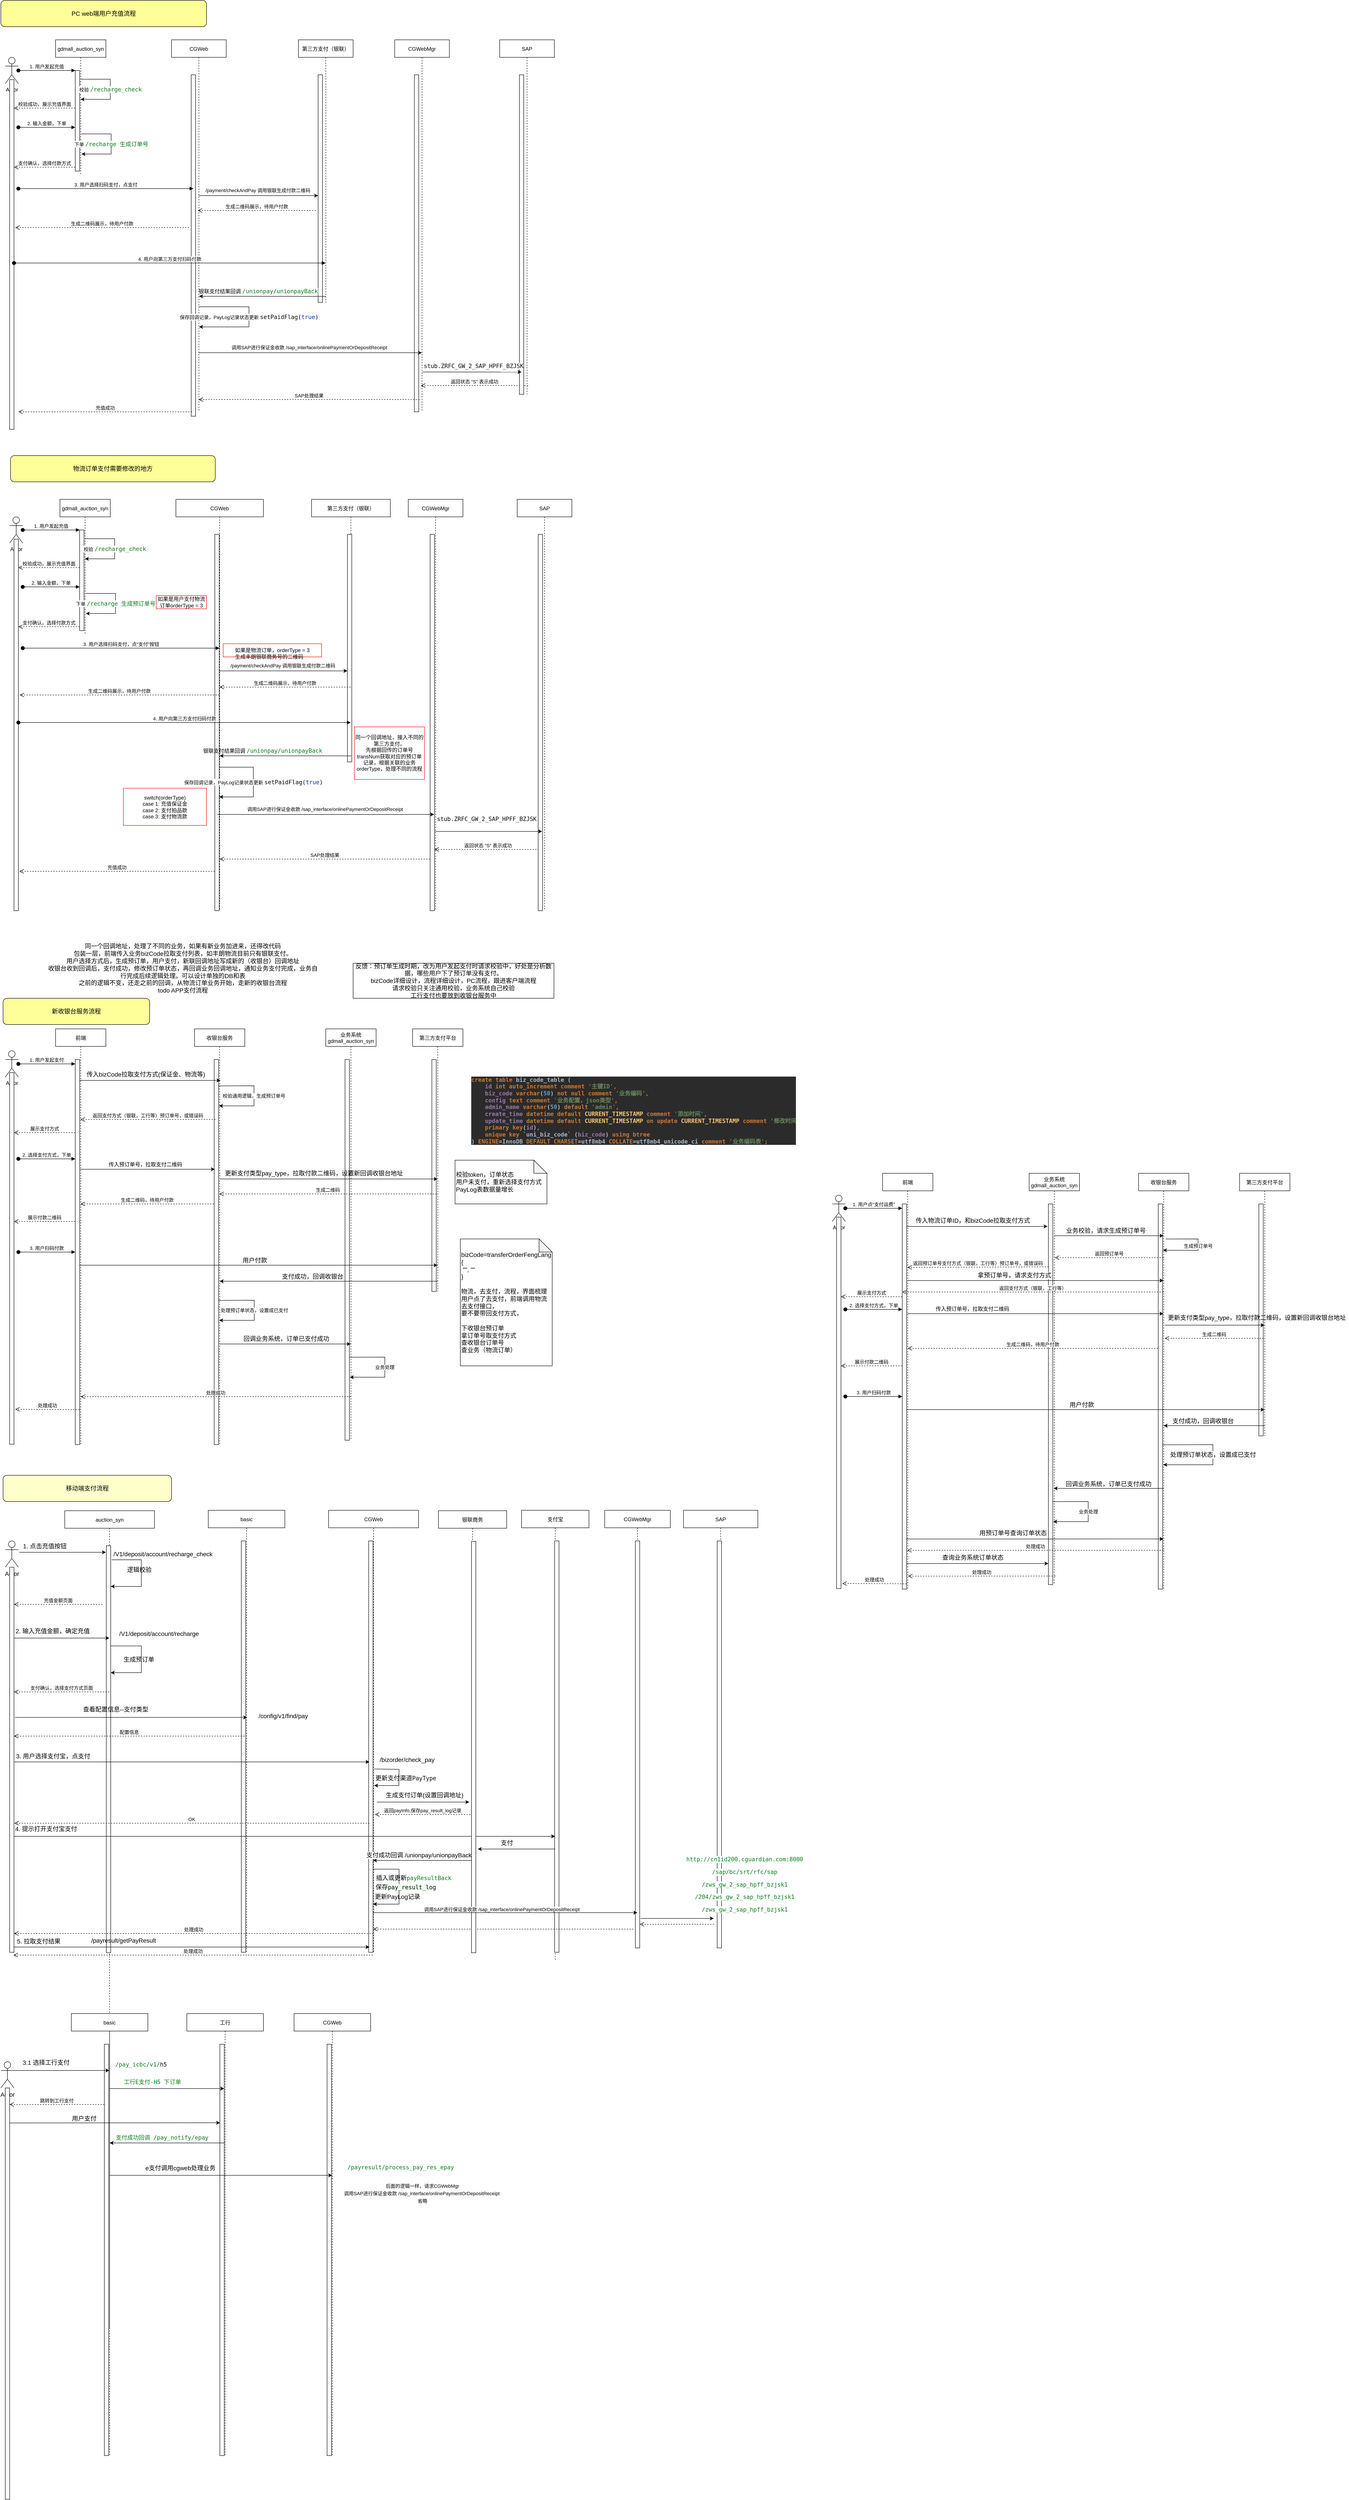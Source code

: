<mxfile version="15.6.6" type="github">
  <diagram id="kgpKYQtTHZ0yAKxKKP6v" name="Page-1">
    <mxGraphModel dx="1694" dy="887" grid="1" gridSize="10" guides="1" tooltips="1" connect="1" arrows="1" fold="1" page="1" pageScale="1" pageWidth="850" pageHeight="1100" math="0" shadow="0">
      <root>
        <mxCell id="0" />
        <mxCell id="1" parent="0" />
        <mxCell id="3nuBFxr9cyL0pnOWT2aG-1" value="gdmall_auction_syn" style="shape=umlLifeline;perimeter=lifelinePerimeter;container=1;collapsible=0;recursiveResize=0;rounded=0;shadow=0;strokeWidth=1;" parent="1" vertex="1">
          <mxGeometry x="195" y="100" width="115" height="310" as="geometry" />
        </mxCell>
        <mxCell id="3nuBFxr9cyL0pnOWT2aG-2" value="" style="points=[];perimeter=orthogonalPerimeter;rounded=0;shadow=0;strokeWidth=1;" parent="3nuBFxr9cyL0pnOWT2aG-1" vertex="1">
          <mxGeometry x="45" y="70" width="10" height="230" as="geometry" />
        </mxCell>
        <mxCell id="u7pCDF6_uqxXdPKDrsPi-18" value="校验&amp;nbsp;&lt;span style=&quot;color: rgb(6 , 125 , 23) ; font-family: &amp;#34;jetbrains mono&amp;#34; , monospace ; font-size: 9.8pt&quot;&gt;/recharge_check&lt;/span&gt;" style="endArrow=classic;html=1;rounded=0;exitX=1.2;exitY=0.063;exitDx=0;exitDy=0;exitPerimeter=0;entryX=1.2;entryY=0.184;entryDx=0;entryDy=0;entryPerimeter=0;" parent="3nuBFxr9cyL0pnOWT2aG-1" edge="1">
          <mxGeometry width="50" height="50" relative="1" as="geometry">
            <mxPoint x="57" y="89.94" as="sourcePoint" />
            <mxPoint x="57" y="135.92" as="targetPoint" />
            <Array as="points">
              <mxPoint x="125" y="90" />
              <mxPoint x="125" y="136" />
            </Array>
          </mxGeometry>
        </mxCell>
        <mxCell id="3nuBFxr9cyL0pnOWT2aG-5" value="CGWeb" style="shape=umlLifeline;perimeter=lifelinePerimeter;container=1;collapsible=0;recursiveResize=0;rounded=0;shadow=0;strokeWidth=1;" parent="1" vertex="1">
          <mxGeometry x="460" y="100" width="125" height="850" as="geometry" />
        </mxCell>
        <mxCell id="3nuBFxr9cyL0pnOWT2aG-6" value="" style="points=[];perimeter=orthogonalPerimeter;rounded=0;shadow=0;strokeWidth=1;" parent="3nuBFxr9cyL0pnOWT2aG-5" vertex="1">
          <mxGeometry x="45" y="80" width="10" height="780" as="geometry" />
        </mxCell>
        <mxCell id="u7pCDF6_uqxXdPKDrsPi-22" value="生成二维码展示，待用户付款" style="verticalAlign=bottom;endArrow=open;dashed=1;endSize=8;shadow=0;strokeWidth=1;entryX=1.3;entryY=0.833;entryDx=0;entryDy=0;entryPerimeter=0;" parent="3nuBFxr9cyL0pnOWT2aG-5" edge="1">
          <mxGeometry relative="1" as="geometry">
            <mxPoint x="-357" y="429.047" as="targetPoint" />
            <mxPoint x="40" y="429" as="sourcePoint" />
          </mxGeometry>
        </mxCell>
        <mxCell id="u7pCDF6_uqxXdPKDrsPi-36" value="保存回调记录，PayLog记录状态更新&amp;nbsp;&lt;span style=&quot;color: rgb(8 , 8 , 8) ; font-family: &amp;#34;jetbrains mono&amp;#34; , monospace ; font-size: 9.8pt&quot;&gt;setPaidFlag(&lt;/span&gt;&lt;span style=&quot;font-family: &amp;#34;jetbrains mono&amp;#34; , monospace ; font-size: 9.8pt ; color: rgb(0 , 51 , 179)&quot;&gt;true&lt;/span&gt;&lt;span style=&quot;color: rgb(8 , 8 , 8) ; font-family: &amp;#34;jetbrains mono&amp;#34; , monospace ; font-size: 9.8pt&quot;&gt;)&lt;/span&gt;" style="endArrow=classic;html=1;rounded=0;" parent="3nuBFxr9cyL0pnOWT2aG-5" source="3nuBFxr9cyL0pnOWT2aG-5" edge="1">
          <mxGeometry width="50" height="50" relative="1" as="geometry">
            <mxPoint x="109" y="610" as="sourcePoint" />
            <mxPoint x="63" y="656" as="targetPoint" />
            <Array as="points">
              <mxPoint x="177" y="610.06" />
              <mxPoint x="177" y="656.06" />
            </Array>
          </mxGeometry>
        </mxCell>
        <mxCell id="u7pCDF6_uqxXdPKDrsPi-1" value="Actor" style="shape=umlActor;verticalLabelPosition=bottom;verticalAlign=top;html=1;outlineConnect=0;" parent="1" vertex="1">
          <mxGeometry x="80" y="140" width="30" height="60" as="geometry" />
        </mxCell>
        <mxCell id="3nuBFxr9cyL0pnOWT2aG-3" value="1. 用户发起充值" style="verticalAlign=bottom;startArrow=oval;endArrow=block;startSize=8;shadow=0;strokeWidth=1;" parent="1" source="u7pCDF6_uqxXdPKDrsPi-1" target="3nuBFxr9cyL0pnOWT2aG-2" edge="1">
          <mxGeometry relative="1" as="geometry">
            <mxPoint x="180" y="180" as="sourcePoint" />
          </mxGeometry>
        </mxCell>
        <mxCell id="u7pCDF6_uqxXdPKDrsPi-10" value="" style="points=[];perimeter=orthogonalPerimeter;rounded=0;shadow=0;strokeWidth=1;" parent="1" vertex="1">
          <mxGeometry x="90" y="191" width="10" height="799" as="geometry" />
        </mxCell>
        <mxCell id="u7pCDF6_uqxXdPKDrsPi-14" value="校验成功，展示充值界面" style="verticalAlign=bottom;endArrow=open;dashed=1;endSize=8;shadow=0;strokeWidth=1;" parent="1" edge="1">
          <mxGeometry relative="1" as="geometry">
            <mxPoint x="100" y="256" as="targetPoint" />
            <mxPoint x="240" y="256" as="sourcePoint" />
          </mxGeometry>
        </mxCell>
        <mxCell id="u7pCDF6_uqxXdPKDrsPi-15" value="2. 输入金额，下单" style="verticalAlign=bottom;startArrow=oval;endArrow=block;startSize=8;shadow=0;strokeWidth=1;" parent="1" edge="1">
          <mxGeometry relative="1" as="geometry">
            <mxPoint x="110" y="300" as="sourcePoint" />
            <mxPoint x="240" y="300" as="targetPoint" />
          </mxGeometry>
        </mxCell>
        <mxCell id="u7pCDF6_uqxXdPKDrsPi-17" value="支付确认，选择付款方式" style="verticalAlign=bottom;endArrow=open;dashed=1;endSize=8;shadow=0;strokeWidth=1;" parent="1" edge="1">
          <mxGeometry relative="1" as="geometry">
            <mxPoint x="100" y="391" as="targetPoint" />
            <mxPoint x="240" y="391" as="sourcePoint" />
          </mxGeometry>
        </mxCell>
        <mxCell id="u7pCDF6_uqxXdPKDrsPi-19" value="下单&amp;nbsp;&lt;span style=&quot;color: rgb(6 , 125 , 23) ; font-family: &amp;#34;jetbrains mono&amp;#34; , monospace ; font-size: 9.8pt&quot;&gt;/recharge 生成订单号&lt;/span&gt;" style="endArrow=classic;html=1;rounded=0;exitX=1.2;exitY=0.063;exitDx=0;exitDy=0;exitPerimeter=0;entryX=1.2;entryY=0.184;entryDx=0;entryDy=0;entryPerimeter=0;" parent="1" edge="1">
          <mxGeometry width="50" height="50" relative="1" as="geometry">
            <mxPoint x="254" y="314.94" as="sourcePoint" />
            <mxPoint x="254" y="360.92" as="targetPoint" />
            <Array as="points">
              <mxPoint x="322" y="315" />
              <mxPoint x="322" y="361" />
            </Array>
          </mxGeometry>
        </mxCell>
        <mxCell id="u7pCDF6_uqxXdPKDrsPi-20" value="3. 用户选择扫码支付，点支付" style="verticalAlign=bottom;startArrow=oval;endArrow=block;startSize=8;shadow=0;strokeWidth=1;" parent="1" edge="1">
          <mxGeometry relative="1" as="geometry">
            <mxPoint x="110" y="440" as="sourcePoint" />
            <mxPoint x="510" y="440" as="targetPoint" />
          </mxGeometry>
        </mxCell>
        <mxCell id="u7pCDF6_uqxXdPKDrsPi-23" value="" style="endArrow=classic;html=1;rounded=0;" parent="1" target="u7pCDF6_uqxXdPKDrsPi-25" edge="1">
          <mxGeometry width="50" height="50" relative="1" as="geometry">
            <mxPoint x="522" y="456.06" as="sourcePoint" />
            <mxPoint x="790" y="456" as="targetPoint" />
            <Array as="points" />
          </mxGeometry>
        </mxCell>
        <mxCell id="u7pCDF6_uqxXdPKDrsPi-28" value="/payment/checkAndPay 调用银联生成付款二维码" style="edgeLabel;html=1;align=center;verticalAlign=middle;resizable=0;points=[];" parent="u7pCDF6_uqxXdPKDrsPi-23" vertex="1" connectable="0">
          <mxGeometry x="0.007" y="4" relative="1" as="geometry">
            <mxPoint x="-3" y="-8" as="offset" />
          </mxGeometry>
        </mxCell>
        <mxCell id="u7pCDF6_uqxXdPKDrsPi-24" value="第三方支付（银联）" style="shape=umlLifeline;perimeter=lifelinePerimeter;container=1;collapsible=0;recursiveResize=0;rounded=0;shadow=0;strokeWidth=1;" parent="1" vertex="1">
          <mxGeometry x="750" y="100" width="125" height="600" as="geometry" />
        </mxCell>
        <mxCell id="u7pCDF6_uqxXdPKDrsPi-25" value="" style="points=[];perimeter=orthogonalPerimeter;rounded=0;shadow=0;strokeWidth=1;" parent="u7pCDF6_uqxXdPKDrsPi-24" vertex="1">
          <mxGeometry x="45" y="80" width="10" height="520" as="geometry" />
        </mxCell>
        <mxCell id="u7pCDF6_uqxXdPKDrsPi-29" value="生成二维码展示，待用户付款" style="verticalAlign=bottom;endArrow=open;dashed=1;endSize=8;shadow=0;strokeWidth=1;entryX=1.3;entryY=0.833;entryDx=0;entryDy=0;entryPerimeter=0;" parent="u7pCDF6_uqxXdPKDrsPi-24" edge="1">
          <mxGeometry relative="1" as="geometry">
            <mxPoint x="-230" y="390.047" as="targetPoint" />
            <mxPoint x="40" y="390" as="sourcePoint" />
          </mxGeometry>
        </mxCell>
        <mxCell id="u7pCDF6_uqxXdPKDrsPi-30" value="4. 用户向第三方支付扫码付款" style="verticalAlign=bottom;startArrow=oval;endArrow=block;startSize=8;shadow=0;strokeWidth=1;" parent="1" target="u7pCDF6_uqxXdPKDrsPi-24" edge="1">
          <mxGeometry relative="1" as="geometry">
            <mxPoint x="100" y="610" as="sourcePoint" />
            <mxPoint x="500" y="610" as="targetPoint" />
          </mxGeometry>
        </mxCell>
        <mxCell id="u7pCDF6_uqxXdPKDrsPi-32" value="" style="endArrow=classic;html=1;rounded=0;exitX=0.504;exitY=0.977;exitDx=0;exitDy=0;exitPerimeter=0;" parent="1" source="u7pCDF6_uqxXdPKDrsPi-24" edge="1">
          <mxGeometry width="50" height="50" relative="1" as="geometry">
            <mxPoint x="470" y="550" as="sourcePoint" />
            <mxPoint x="523" y="686" as="targetPoint" />
          </mxGeometry>
        </mxCell>
        <mxCell id="u7pCDF6_uqxXdPKDrsPi-35" value="银联支付结果回调&amp;nbsp;&lt;span style=&quot;color: rgb(6 , 125 , 23) ; background-color: rgb(255 , 255 , 255) ; font-family: &amp;#34;jetbrains mono&amp;#34; , monospace ; font-size: 9.8pt&quot;&gt;/unionpay/unionpayBack&lt;/span&gt;" style="text;html=1;align=center;verticalAlign=middle;resizable=0;points=[];autosize=1;strokeColor=none;fillColor=none;" parent="1" vertex="1">
          <mxGeometry x="513" y="664" width="290" height="20" as="geometry" />
        </mxCell>
        <mxCell id="u7pCDF6_uqxXdPKDrsPi-37" value="CGWebMgr" style="shape=umlLifeline;perimeter=lifelinePerimeter;container=1;collapsible=0;recursiveResize=0;rounded=0;shadow=0;strokeWidth=1;" parent="1" vertex="1">
          <mxGeometry x="970" y="100" width="125" height="850" as="geometry" />
        </mxCell>
        <mxCell id="u7pCDF6_uqxXdPKDrsPi-38" value="" style="points=[];perimeter=orthogonalPerimeter;rounded=0;shadow=0;strokeWidth=1;" parent="u7pCDF6_uqxXdPKDrsPi-37" vertex="1">
          <mxGeometry x="45" y="80" width="10" height="770" as="geometry" />
        </mxCell>
        <mxCell id="u7pCDF6_uqxXdPKDrsPi-49" value="返回状态 “S” 表示成功" style="verticalAlign=bottom;endArrow=open;dashed=1;endSize=8;shadow=0;strokeWidth=1;" parent="u7pCDF6_uqxXdPKDrsPi-37" edge="1">
          <mxGeometry relative="1" as="geometry">
            <mxPoint x="60" y="790" as="targetPoint" />
            <mxPoint x="305" y="790" as="sourcePoint" />
          </mxGeometry>
        </mxCell>
        <mxCell id="u7pCDF6_uqxXdPKDrsPi-41" value="" style="endArrow=classic;html=1;rounded=0;" parent="1" source="3nuBFxr9cyL0pnOWT2aG-5" edge="1">
          <mxGeometry width="50" height="50" relative="1" as="geometry">
            <mxPoint x="530" y="815" as="sourcePoint" />
            <mxPoint x="1032" y="815" as="targetPoint" />
            <Array as="points" />
          </mxGeometry>
        </mxCell>
        <mxCell id="u7pCDF6_uqxXdPKDrsPi-42" value="调用SAP进行保证金收款&amp;nbsp;/sap_interface/onlinePaymentOrDepositReceipt&amp;nbsp;" style="edgeLabel;html=1;align=center;verticalAlign=middle;resizable=0;points=[];" parent="u7pCDF6_uqxXdPKDrsPi-41" vertex="1" connectable="0">
          <mxGeometry x="0.007" y="4" relative="1" as="geometry">
            <mxPoint x="-3" y="-8" as="offset" />
          </mxGeometry>
        </mxCell>
        <mxCell id="u7pCDF6_uqxXdPKDrsPi-43" value="SAP处理结果" style="verticalAlign=bottom;endArrow=open;dashed=1;endSize=8;shadow=0;strokeWidth=1;" parent="1" edge="1">
          <mxGeometry relative="1" as="geometry">
            <mxPoint x="522" y="922" as="targetPoint" />
            <mxPoint x="1027" y="922" as="sourcePoint" />
          </mxGeometry>
        </mxCell>
        <mxCell id="u7pCDF6_uqxXdPKDrsPi-44" value="充值成功" style="verticalAlign=bottom;endArrow=open;dashed=1;endSize=8;shadow=0;strokeWidth=1;entryX=1.3;entryY=0.833;entryDx=0;entryDy=0;entryPerimeter=0;" parent="1" edge="1">
          <mxGeometry relative="1" as="geometry">
            <mxPoint x="110" y="950.047" as="targetPoint" />
            <mxPoint x="507" y="950" as="sourcePoint" />
          </mxGeometry>
        </mxCell>
        <mxCell id="u7pCDF6_uqxXdPKDrsPi-45" value="SAP" style="shape=umlLifeline;perimeter=lifelinePerimeter;container=1;collapsible=0;recursiveResize=0;rounded=0;shadow=0;strokeWidth=1;" parent="1" vertex="1">
          <mxGeometry x="1210" y="100" width="125" height="810" as="geometry" />
        </mxCell>
        <mxCell id="u7pCDF6_uqxXdPKDrsPi-46" value="" style="points=[];perimeter=orthogonalPerimeter;rounded=0;shadow=0;strokeWidth=1;" parent="u7pCDF6_uqxXdPKDrsPi-45" vertex="1">
          <mxGeometry x="45" y="80" width="10" height="730" as="geometry" />
        </mxCell>
        <mxCell id="u7pCDF6_uqxXdPKDrsPi-47" value="" style="endArrow=classic;html=1;rounded=0;exitX=0.512;exitY=0.942;exitDx=0;exitDy=0;exitPerimeter=0;entryX=0.5;entryY=0.907;entryDx=0;entryDy=0;entryPerimeter=0;" parent="1" edge="1">
          <mxGeometry width="50" height="50" relative="1" as="geometry">
            <mxPoint x="1034" y="859.02" as="sourcePoint" />
            <mxPoint x="1260" y="859.11" as="targetPoint" />
          </mxGeometry>
        </mxCell>
        <mxCell id="u7pCDF6_uqxXdPKDrsPi-48" value="&lt;pre style=&quot;background-color: #ffffff ; color: #080808 ; font-family: &amp;#34;jetbrains mono&amp;#34; , monospace ; font-size: 9.8pt&quot;&gt;&lt;span style=&quot;color: #000000&quot;&gt;stub&lt;/span&gt;.ZRFC_GW_2_SAP_HPFF_BZJSK&lt;/pre&gt;" style="text;html=1;align=center;verticalAlign=middle;resizable=0;points=[];autosize=1;strokeColor=none;fillColor=none;" parent="1" vertex="1">
          <mxGeometry x="1030" y="820" width="240" height="50" as="geometry" />
        </mxCell>
        <mxCell id="u7pCDF6_uqxXdPKDrsPi-51" value="gdmall_auction_syn" style="shape=umlLifeline;perimeter=lifelinePerimeter;container=1;collapsible=0;recursiveResize=0;rounded=0;shadow=0;strokeWidth=1;" parent="1" vertex="1">
          <mxGeometry x="205" y="1150" width="115" height="310" as="geometry" />
        </mxCell>
        <mxCell id="u7pCDF6_uqxXdPKDrsPi-52" value="" style="points=[];perimeter=orthogonalPerimeter;rounded=0;shadow=0;strokeWidth=1;" parent="u7pCDF6_uqxXdPKDrsPi-51" vertex="1">
          <mxGeometry x="45" y="70" width="10" height="230" as="geometry" />
        </mxCell>
        <mxCell id="u7pCDF6_uqxXdPKDrsPi-53" value="校验&amp;nbsp;&lt;span style=&quot;color: rgb(6 , 125 , 23) ; font-family: &amp;#34;jetbrains mono&amp;#34; , monospace ; font-size: 9.8pt&quot;&gt;/recharge_check&lt;/span&gt;" style="endArrow=classic;html=1;rounded=0;exitX=1.2;exitY=0.063;exitDx=0;exitDy=0;exitPerimeter=0;entryX=1.2;entryY=0.184;entryDx=0;entryDy=0;entryPerimeter=0;" parent="u7pCDF6_uqxXdPKDrsPi-51" edge="1">
          <mxGeometry width="50" height="50" relative="1" as="geometry">
            <mxPoint x="57" y="89.94" as="sourcePoint" />
            <mxPoint x="57" y="135.92" as="targetPoint" />
            <Array as="points">
              <mxPoint x="125" y="90" />
              <mxPoint x="125" y="136" />
            </Array>
          </mxGeometry>
        </mxCell>
        <mxCell id="u7pCDF6_uqxXdPKDrsPi-54" value="CGWeb" style="shape=umlLifeline;perimeter=lifelinePerimeter;container=1;collapsible=0;recursiveResize=0;rounded=0;shadow=0;strokeWidth=1;" parent="1" vertex="1">
          <mxGeometry x="470" y="1150" width="200" height="940" as="geometry" />
        </mxCell>
        <mxCell id="u7pCDF6_uqxXdPKDrsPi-55" value="" style="points=[];perimeter=orthogonalPerimeter;rounded=0;shadow=0;strokeWidth=1;" parent="u7pCDF6_uqxXdPKDrsPi-54" vertex="1">
          <mxGeometry x="89" y="80" width="10" height="860" as="geometry" />
        </mxCell>
        <mxCell id="u7pCDF6_uqxXdPKDrsPi-56" value="生成二维码展示，待用户付款" style="verticalAlign=bottom;endArrow=open;dashed=1;endSize=8;shadow=0;strokeWidth=1;entryX=1.3;entryY=0.833;entryDx=0;entryDy=0;entryPerimeter=0;" parent="u7pCDF6_uqxXdPKDrsPi-54" edge="1">
          <mxGeometry relative="1" as="geometry">
            <mxPoint x="-357" y="447.047" as="targetPoint" />
            <mxPoint x="99.5" y="447.047" as="sourcePoint" />
          </mxGeometry>
        </mxCell>
        <mxCell id="u7pCDF6_uqxXdPKDrsPi-57" value="保存回调记录，PayLog记录状态更新&amp;nbsp;&lt;span style=&quot;color: rgb(8 , 8 , 8) ; font-family: &amp;#34;jetbrains mono&amp;#34; , monospace ; font-size: 9.8pt&quot;&gt;setPaidFlag(&lt;/span&gt;&lt;span style=&quot;font-family: &amp;#34;jetbrains mono&amp;#34; , monospace ; font-size: 9.8pt ; color: rgb(0 , 51 , 179)&quot;&gt;true&lt;/span&gt;&lt;span style=&quot;color: rgb(8 , 8 , 8) ; font-family: &amp;#34;jetbrains mono&amp;#34; , monospace ; font-size: 9.8pt&quot;&gt;)&lt;/span&gt;" style="endArrow=classic;html=1;rounded=0;" parent="u7pCDF6_uqxXdPKDrsPi-54" edge="1">
          <mxGeometry width="50" height="50" relative="1" as="geometry">
            <mxPoint x="99.167" y="612.06" as="sourcePoint" />
            <mxPoint x="99" y="680" as="targetPoint" />
            <Array as="points">
              <mxPoint x="177" y="612.06" />
              <mxPoint x="177" y="680" />
            </Array>
          </mxGeometry>
        </mxCell>
        <mxCell id="u7pCDF6_uqxXdPKDrsPi-91" value="switch(orderType) &lt;br&gt;case 1: 充值保证金&lt;br&gt;case 2: 支付拍品款&lt;br&gt;case 3: 支付物流款" style="text;html=1;strokeColor=#FF0000;fillColor=none;align=center;verticalAlign=middle;whiteSpace=wrap;rounded=0;" parent="u7pCDF6_uqxXdPKDrsPi-54" vertex="1">
          <mxGeometry x="-120" y="660" width="190" height="85" as="geometry" />
        </mxCell>
        <mxCell id="u7pCDF6_uqxXdPKDrsPi-87" value="如果是用户支付物流订单orderType = 3" style="text;html=1;strokeColor=#FF0000;fillColor=none;align=center;verticalAlign=middle;whiteSpace=wrap;rounded=0;shadow=0;" parent="u7pCDF6_uqxXdPKDrsPi-54" vertex="1">
          <mxGeometry x="-45" y="220" width="115" height="30" as="geometry" />
        </mxCell>
        <mxCell id="u7pCDF6_uqxXdPKDrsPi-58" value="Actor" style="shape=umlActor;verticalLabelPosition=bottom;verticalAlign=top;html=1;outlineConnect=0;" parent="1" vertex="1">
          <mxGeometry x="90" y="1190" width="30" height="60" as="geometry" />
        </mxCell>
        <mxCell id="u7pCDF6_uqxXdPKDrsPi-59" value="1. 用户发起充值" style="verticalAlign=bottom;startArrow=oval;endArrow=block;startSize=8;shadow=0;strokeWidth=1;" parent="1" source="u7pCDF6_uqxXdPKDrsPi-58" target="u7pCDF6_uqxXdPKDrsPi-52" edge="1">
          <mxGeometry relative="1" as="geometry">
            <mxPoint x="190" y="1230" as="sourcePoint" />
          </mxGeometry>
        </mxCell>
        <mxCell id="u7pCDF6_uqxXdPKDrsPi-60" value="" style="points=[];perimeter=orthogonalPerimeter;rounded=0;shadow=0;strokeWidth=1;" parent="1" vertex="1">
          <mxGeometry x="100" y="1241" width="10" height="849" as="geometry" />
        </mxCell>
        <mxCell id="u7pCDF6_uqxXdPKDrsPi-61" value="校验成功，展示充值界面" style="verticalAlign=bottom;endArrow=open;dashed=1;endSize=8;shadow=0;strokeWidth=1;" parent="1" edge="1">
          <mxGeometry relative="1" as="geometry">
            <mxPoint x="110" y="1306" as="targetPoint" />
            <mxPoint x="250" y="1306" as="sourcePoint" />
          </mxGeometry>
        </mxCell>
        <mxCell id="u7pCDF6_uqxXdPKDrsPi-62" value="2. 输入金额，下单" style="verticalAlign=bottom;startArrow=oval;endArrow=block;startSize=8;shadow=0;strokeWidth=1;" parent="1" edge="1">
          <mxGeometry relative="1" as="geometry">
            <mxPoint x="120" y="1350" as="sourcePoint" />
            <mxPoint x="250" y="1350" as="targetPoint" />
          </mxGeometry>
        </mxCell>
        <mxCell id="u7pCDF6_uqxXdPKDrsPi-63" value="支付确认，选择付款方式" style="verticalAlign=bottom;endArrow=open;dashed=1;endSize=8;shadow=0;strokeWidth=1;" parent="1" edge="1">
          <mxGeometry relative="1" as="geometry">
            <mxPoint x="110" y="1441" as="targetPoint" />
            <mxPoint x="250" y="1441" as="sourcePoint" />
          </mxGeometry>
        </mxCell>
        <mxCell id="u7pCDF6_uqxXdPKDrsPi-64" value="下单&amp;nbsp;&lt;span style=&quot;color: rgb(6 , 125 , 23) ; font-family: &amp;#34;jetbrains mono&amp;#34; , monospace ; font-size: 9.8pt&quot;&gt;/recharge 生成预订单号&lt;/span&gt;" style="endArrow=classic;html=1;rounded=0;exitX=1.2;exitY=0.063;exitDx=0;exitDy=0;exitPerimeter=0;entryX=1.2;entryY=0.184;entryDx=0;entryDy=0;entryPerimeter=0;" parent="1" edge="1">
          <mxGeometry width="50" height="50" relative="1" as="geometry">
            <mxPoint x="264" y="1364.94" as="sourcePoint" />
            <mxPoint x="264" y="1410.92" as="targetPoint" />
            <Array as="points">
              <mxPoint x="332" y="1365" />
              <mxPoint x="332" y="1411" />
            </Array>
          </mxGeometry>
        </mxCell>
        <mxCell id="u7pCDF6_uqxXdPKDrsPi-65" value="3. 用户选择扫码支付，点“支付”按钮" style="verticalAlign=bottom;startArrow=oval;endArrow=block;startSize=8;shadow=0;strokeWidth=1;" parent="1" target="u7pCDF6_uqxXdPKDrsPi-54" edge="1">
          <mxGeometry relative="1" as="geometry">
            <mxPoint x="120" y="1490" as="sourcePoint" />
            <mxPoint x="520" y="1490" as="targetPoint" />
          </mxGeometry>
        </mxCell>
        <mxCell id="u7pCDF6_uqxXdPKDrsPi-66" value="" style="endArrow=classic;html=1;rounded=0;exitX=0.498;exitY=0.417;exitDx=0;exitDy=0;exitPerimeter=0;" parent="1" source="u7pCDF6_uqxXdPKDrsPi-54" target="u7pCDF6_uqxXdPKDrsPi-69" edge="1">
          <mxGeometry width="50" height="50" relative="1" as="geometry">
            <mxPoint x="580" y="1506" as="sourcePoint" />
            <mxPoint x="800" y="1506" as="targetPoint" />
            <Array as="points" />
          </mxGeometry>
        </mxCell>
        <mxCell id="u7pCDF6_uqxXdPKDrsPi-67" value="/payment/checkAndPay 调用银联生成付款二维码" style="edgeLabel;html=1;align=center;verticalAlign=middle;resizable=0;points=[];" parent="u7pCDF6_uqxXdPKDrsPi-66" vertex="1" connectable="0">
          <mxGeometry x="0.007" y="4" relative="1" as="geometry">
            <mxPoint x="-3" y="-8" as="offset" />
          </mxGeometry>
        </mxCell>
        <mxCell id="u7pCDF6_uqxXdPKDrsPi-68" value="第三方支付（银联）" style="shape=umlLifeline;perimeter=lifelinePerimeter;container=1;collapsible=0;recursiveResize=0;rounded=0;shadow=0;strokeWidth=1;" parent="1" vertex="1">
          <mxGeometry x="780" y="1150" width="180" height="600" as="geometry" />
        </mxCell>
        <mxCell id="u7pCDF6_uqxXdPKDrsPi-69" value="" style="points=[];perimeter=orthogonalPerimeter;rounded=0;shadow=0;strokeWidth=1;" parent="u7pCDF6_uqxXdPKDrsPi-68" vertex="1">
          <mxGeometry x="82" y="80" width="10" height="520" as="geometry" />
        </mxCell>
        <mxCell id="u7pCDF6_uqxXdPKDrsPi-70" value="生成二维码展示，待用户付款" style="verticalAlign=bottom;endArrow=open;dashed=1;endSize=8;shadow=0;strokeWidth=1;" parent="u7pCDF6_uqxXdPKDrsPi-68" edge="1">
          <mxGeometry relative="1" as="geometry">
            <mxPoint x="-210" y="429" as="targetPoint" />
            <mxPoint x="89.5" y="429" as="sourcePoint" />
          </mxGeometry>
        </mxCell>
        <mxCell id="u7pCDF6_uqxXdPKDrsPi-71" value="4. 用户向第三方支付扫码付款" style="verticalAlign=bottom;startArrow=oval;endArrow=block;startSize=8;shadow=0;strokeWidth=1;" parent="1" target="u7pCDF6_uqxXdPKDrsPi-68" edge="1">
          <mxGeometry relative="1" as="geometry">
            <mxPoint x="110" y="1660" as="sourcePoint" />
            <mxPoint x="510" y="1660" as="targetPoint" />
          </mxGeometry>
        </mxCell>
        <mxCell id="u7pCDF6_uqxXdPKDrsPi-72" value="" style="endArrow=classic;html=1;rounded=0;exitX=0.504;exitY=0.977;exitDx=0;exitDy=0;exitPerimeter=0;" parent="1" source="u7pCDF6_uqxXdPKDrsPi-68" edge="1">
          <mxGeometry width="50" height="50" relative="1" as="geometry">
            <mxPoint x="480" y="1600" as="sourcePoint" />
            <mxPoint x="570" y="1736" as="targetPoint" />
          </mxGeometry>
        </mxCell>
        <mxCell id="u7pCDF6_uqxXdPKDrsPi-73" value="银联支付结果回调&amp;nbsp;&lt;span style=&quot;color: rgb(6 , 125 , 23) ; background-color: rgb(255 , 255 , 255) ; font-family: &amp;#34;jetbrains mono&amp;#34; , monospace ; font-size: 9.8pt&quot;&gt;/unionpay/unionpayBack&lt;/span&gt;" style="text;html=1;align=center;verticalAlign=middle;resizable=0;points=[];autosize=1;strokeColor=none;fillColor=none;" parent="1" vertex="1">
          <mxGeometry x="523" y="1714" width="290" height="20" as="geometry" />
        </mxCell>
        <mxCell id="u7pCDF6_uqxXdPKDrsPi-74" value="CGWebMgr" style="shape=umlLifeline;perimeter=lifelinePerimeter;container=1;collapsible=0;recursiveResize=0;rounded=0;shadow=0;strokeWidth=1;" parent="1" vertex="1">
          <mxGeometry x="1001" y="1150" width="125" height="940" as="geometry" />
        </mxCell>
        <mxCell id="u7pCDF6_uqxXdPKDrsPi-75" value="" style="points=[];perimeter=orthogonalPerimeter;rounded=0;shadow=0;strokeWidth=1;" parent="u7pCDF6_uqxXdPKDrsPi-74" vertex="1">
          <mxGeometry x="50" y="80" width="10" height="860" as="geometry" />
        </mxCell>
        <mxCell id="u7pCDF6_uqxXdPKDrsPi-76" value="返回状态 “S” 表示成功" style="verticalAlign=bottom;endArrow=open;dashed=1;endSize=8;shadow=0;strokeWidth=1;" parent="u7pCDF6_uqxXdPKDrsPi-74" edge="1">
          <mxGeometry relative="1" as="geometry">
            <mxPoint x="60" y="800" as="targetPoint" />
            <mxPoint x="305" y="800" as="sourcePoint" />
          </mxGeometry>
        </mxCell>
        <mxCell id="u7pCDF6_uqxXdPKDrsPi-77" value="" style="endArrow=classic;html=1;rounded=0;entryX=1.333;entryY=0.822;entryDx=0;entryDy=0;entryPerimeter=0;" parent="1" edge="1">
          <mxGeometry width="50" height="50" relative="1" as="geometry">
            <mxPoint x="564.917" y="1870" as="sourcePoint" />
            <mxPoint x="1060.08" y="1870" as="targetPoint" />
            <Array as="points" />
          </mxGeometry>
        </mxCell>
        <mxCell id="u7pCDF6_uqxXdPKDrsPi-78" value="调用SAP进行保证金收款&amp;nbsp;/sap_interface/onlinePaymentOrDepositReceipt&amp;nbsp;" style="edgeLabel;html=1;align=center;verticalAlign=middle;resizable=0;points=[];" parent="u7pCDF6_uqxXdPKDrsPi-77" vertex="1" connectable="0">
          <mxGeometry x="0.007" y="4" relative="1" as="geometry">
            <mxPoint x="-3" y="-8" as="offset" />
          </mxGeometry>
        </mxCell>
        <mxCell id="u7pCDF6_uqxXdPKDrsPi-79" value="SAP处理结果" style="verticalAlign=bottom;endArrow=open;dashed=1;endSize=8;shadow=0;strokeWidth=1;" parent="1" source="u7pCDF6_uqxXdPKDrsPi-75" edge="1">
          <mxGeometry relative="1" as="geometry">
            <mxPoint x="570" y="1972" as="targetPoint" />
            <mxPoint x="1037" y="1972" as="sourcePoint" />
          </mxGeometry>
        </mxCell>
        <mxCell id="u7pCDF6_uqxXdPKDrsPi-80" value="充值成功" style="verticalAlign=bottom;endArrow=open;dashed=1;endSize=8;shadow=0;strokeWidth=1;entryX=1.233;entryY=0.894;entryDx=0;entryDy=0;entryPerimeter=0;" parent="1" source="u7pCDF6_uqxXdPKDrsPi-55" target="u7pCDF6_uqxXdPKDrsPi-60" edge="1">
          <mxGeometry relative="1" as="geometry">
            <mxPoint x="120" y="2000.047" as="targetPoint" />
            <mxPoint x="517" y="2000" as="sourcePoint" />
          </mxGeometry>
        </mxCell>
        <mxCell id="u7pCDF6_uqxXdPKDrsPi-81" value="SAP" style="shape=umlLifeline;perimeter=lifelinePerimeter;container=1;collapsible=0;recursiveResize=0;rounded=0;shadow=0;strokeWidth=1;" parent="1" vertex="1">
          <mxGeometry x="1250" y="1150" width="125" height="940" as="geometry" />
        </mxCell>
        <mxCell id="u7pCDF6_uqxXdPKDrsPi-82" value="" style="points=[];perimeter=orthogonalPerimeter;rounded=0;shadow=0;strokeWidth=1;" parent="u7pCDF6_uqxXdPKDrsPi-81" vertex="1">
          <mxGeometry x="48" y="80" width="10" height="860" as="geometry" />
        </mxCell>
        <mxCell id="u7pCDF6_uqxXdPKDrsPi-83" value="" style="endArrow=classic;html=1;rounded=0;entryX=0.9;entryY=0.859;entryDx=0;entryDy=0;entryPerimeter=0;" parent="1" edge="1">
          <mxGeometry width="50" height="50" relative="1" as="geometry">
            <mxPoint x="1062.667" y="1908.74" as="sourcePoint" />
            <mxPoint x="1307" y="1908.74" as="targetPoint" />
          </mxGeometry>
        </mxCell>
        <mxCell id="u7pCDF6_uqxXdPKDrsPi-84" value="&lt;pre style=&quot;background-color: #ffffff ; color: #080808 ; font-family: &amp;#34;jetbrains mono&amp;#34; , monospace ; font-size: 9.8pt&quot;&gt;&lt;span style=&quot;color: #000000&quot;&gt;stub&lt;/span&gt;.ZRFC_GW_2_SAP_HPFF_BZJSK&lt;/pre&gt;" style="text;html=1;align=center;verticalAlign=middle;resizable=0;points=[];autosize=1;strokeColor=none;fillColor=none;" parent="1" vertex="1">
          <mxGeometry x="1060" y="1855" width="240" height="50" as="geometry" />
        </mxCell>
        <mxCell id="u7pCDF6_uqxXdPKDrsPi-90" value="同一个回调地址，接入不同的第三方支付。&lt;br&gt;先根据回传的订单号transNum获取对应的预订单记录，根据关联的业务orderType，处理不同的流程" style="text;html=1;strokeColor=#FF0000;fillColor=none;align=center;verticalAlign=middle;whiteSpace=wrap;rounded=0;" parent="1" vertex="1">
          <mxGeometry x="878" y="1670" width="160" height="120" as="geometry" />
        </mxCell>
        <mxCell id="u7pCDF6_uqxXdPKDrsPi-88" value="&lt;div style=&quot;text-align: left&quot;&gt;&lt;br class=&quot;Apple-interchange-newline&quot;&gt;如果是物流订单，orderType = 3&lt;/div&gt;&lt;div style=&quot;text-align: left&quot;&gt;&lt;span&gt;生成丰朗银联商务号的二维码&lt;/span&gt;&lt;/div&gt;" style="text;html=1;strokeColor=#FF0000;fillColor=none;align=center;verticalAlign=middle;whiteSpace=wrap;rounded=0;" parent="1" vertex="1">
          <mxGeometry x="578" y="1480" width="225" height="30" as="geometry" />
        </mxCell>
        <mxCell id="u7pCDF6_uqxXdPKDrsPi-92" value="&lt;span style=&quot;font-size: 14px&quot;&gt;同一个回调地址，处理了不同的业务，如果有新业务加进来，还得改代码&lt;br&gt;包装一层，前端传入业务bizCode拉取支付列表，如丰朗物流目前只有银联支付。&lt;br&gt;用户选择方式后，生成预订单，用户支付，新联回调地址写成新的（收银台）回调地址&lt;br&gt;收银台收到回调后，支付成功，修改预订单状态，再回调业务回调地址，通知业务支付完成，业务自行完成后续逻辑处理。可以设计单独的DB和表&lt;br&gt;之前的逻辑不变，还走之前的回调，从物流订单业务开始，走新的收银台流程&lt;br&gt;todo APP支付流程&lt;br&gt;&lt;br&gt;&lt;/span&gt;" style="text;html=1;strokeColor=none;fillColor=none;align=center;verticalAlign=middle;whiteSpace=wrap;rounded=0;shadow=0;" parent="1" vertex="1">
          <mxGeometry x="171" y="2140" width="630" height="180" as="geometry" />
        </mxCell>
        <mxCell id="u7pCDF6_uqxXdPKDrsPi-93" value="前端" style="shape=umlLifeline;perimeter=lifelinePerimeter;container=1;collapsible=0;recursiveResize=0;rounded=0;shadow=0;strokeWidth=1;" parent="1" vertex="1">
          <mxGeometry x="195" y="2360" width="115" height="950" as="geometry" />
        </mxCell>
        <mxCell id="u7pCDF6_uqxXdPKDrsPi-94" value="" style="points=[];perimeter=orthogonalPerimeter;rounded=0;shadow=0;strokeWidth=1;" parent="u7pCDF6_uqxXdPKDrsPi-93" vertex="1">
          <mxGeometry x="45" y="70" width="10" height="880" as="geometry" />
        </mxCell>
        <mxCell id="u7pCDF6_uqxXdPKDrsPi-100" value="展示付款二维码" style="verticalAlign=bottom;endArrow=open;dashed=1;endSize=8;shadow=0;strokeWidth=1;" parent="u7pCDF6_uqxXdPKDrsPi-93" edge="1">
          <mxGeometry relative="1" as="geometry">
            <mxPoint x="-95" y="440" as="targetPoint" />
            <mxPoint x="45" y="440" as="sourcePoint" />
          </mxGeometry>
        </mxCell>
        <mxCell id="u7pCDF6_uqxXdPKDrsPi-140" value="处理成功" style="verticalAlign=bottom;endArrow=open;dashed=1;endSize=8;shadow=0;strokeWidth=1;entryX=1.3;entryY=0.906;entryDx=0;entryDy=0;entryPerimeter=0;" parent="u7pCDF6_uqxXdPKDrsPi-93" target="u7pCDF6_uqxXdPKDrsPi-102" edge="1">
          <mxGeometry relative="1" as="geometry">
            <mxPoint x="-85" y="870" as="targetPoint" />
            <mxPoint x="55" y="870" as="sourcePoint" />
          </mxGeometry>
        </mxCell>
        <mxCell id="u7pCDF6_uqxXdPKDrsPi-96" value="Actor" style="shape=umlActor;verticalLabelPosition=bottom;verticalAlign=top;html=1;outlineConnect=0;" parent="1" vertex="1">
          <mxGeometry x="80" y="2410" width="30" height="60" as="geometry" />
        </mxCell>
        <mxCell id="u7pCDF6_uqxXdPKDrsPi-97" value="1. 用户发起支付" style="verticalAlign=bottom;startArrow=oval;endArrow=block;startSize=8;shadow=0;strokeWidth=1;" parent="1" source="u7pCDF6_uqxXdPKDrsPi-96" target="u7pCDF6_uqxXdPKDrsPi-94" edge="1">
          <mxGeometry relative="1" as="geometry">
            <mxPoint x="180" y="2440" as="sourcePoint" />
          </mxGeometry>
        </mxCell>
        <mxCell id="u7pCDF6_uqxXdPKDrsPi-98" value="展示支付方式" style="verticalAlign=bottom;endArrow=open;dashed=1;endSize=8;shadow=0;strokeWidth=1;" parent="1" edge="1">
          <mxGeometry relative="1" as="geometry">
            <mxPoint x="100" y="2597" as="targetPoint" />
            <mxPoint x="240" y="2597" as="sourcePoint" />
          </mxGeometry>
        </mxCell>
        <mxCell id="u7pCDF6_uqxXdPKDrsPi-99" value="2. 选择支付方式，下单" style="verticalAlign=bottom;startArrow=oval;endArrow=block;startSize=8;shadow=0;strokeWidth=1;" parent="1" edge="1">
          <mxGeometry relative="1" as="geometry">
            <mxPoint x="110" y="2657" as="sourcePoint" />
            <mxPoint x="240" y="2657" as="targetPoint" />
          </mxGeometry>
        </mxCell>
        <mxCell id="u7pCDF6_uqxXdPKDrsPi-102" value="" style="points=[];perimeter=orthogonalPerimeter;rounded=0;shadow=0;strokeWidth=1;" parent="1" vertex="1">
          <mxGeometry x="90" y="2460" width="10" height="849" as="geometry" />
        </mxCell>
        <mxCell id="u7pCDF6_uqxXdPKDrsPi-103" value="收银台服务" style="shape=umlLifeline;perimeter=lifelinePerimeter;container=1;collapsible=0;recursiveResize=0;rounded=0;shadow=0;strokeWidth=1;" parent="1" vertex="1">
          <mxGeometry x="512.5" y="2360" width="115" height="950" as="geometry" />
        </mxCell>
        <mxCell id="u7pCDF6_uqxXdPKDrsPi-104" value="" style="points=[];perimeter=orthogonalPerimeter;rounded=0;shadow=0;strokeWidth=1;" parent="u7pCDF6_uqxXdPKDrsPi-103" vertex="1">
          <mxGeometry x="45" y="70" width="10" height="880" as="geometry" />
        </mxCell>
        <mxCell id="r8U2xhMFr_VNitIYeVep-2" value="校验通用逻辑，生成预订单号" style="endArrow=classic;html=1;rounded=0;exitX=0.483;exitY=0.653;exitDx=0;exitDy=0;exitPerimeter=0;entryX=0.491;entryY=0.701;entryDx=0;entryDy=0;entryPerimeter=0;" parent="u7pCDF6_uqxXdPKDrsPi-103" edge="1">
          <mxGeometry width="50" height="50" relative="1" as="geometry">
            <mxPoint x="54.995" y="130.29" as="sourcePoint" />
            <mxPoint x="55.915" y="175.89" as="targetPoint" />
            <Array as="points">
              <mxPoint x="135.95" y="130" />
              <mxPoint x="135.95" y="176" />
            </Array>
          </mxGeometry>
        </mxCell>
        <mxCell id="u7pCDF6_uqxXdPKDrsPi-105" value="" style="endArrow=classic;html=1;rounded=0;fontSize=14;entryX=0.517;entryY=0.124;entryDx=0;entryDy=0;entryPerimeter=0;" parent="1" source="u7pCDF6_uqxXdPKDrsPi-94" target="u7pCDF6_uqxXdPKDrsPi-103" edge="1">
          <mxGeometry width="50" height="50" relative="1" as="geometry">
            <mxPoint x="270" y="2470" as="sourcePoint" />
            <mxPoint x="371.5" y="2470" as="targetPoint" />
          </mxGeometry>
        </mxCell>
        <mxCell id="u7pCDF6_uqxXdPKDrsPi-107" value="传入bizCode拉取支付方式(保证金、物流等)" style="edgeLabel;html=1;align=center;verticalAlign=middle;resizable=0;points=[];fontSize=14;" parent="u7pCDF6_uqxXdPKDrsPi-105" vertex="1" connectable="0">
          <mxGeometry x="-0.296" y="1" relative="1" as="geometry">
            <mxPoint x="37" y="-13" as="offset" />
          </mxGeometry>
        </mxCell>
        <mxCell id="u7pCDF6_uqxXdPKDrsPi-108" value="返回支付方式（银联，工行等）预订单号，或错误码" style="verticalAlign=bottom;endArrow=open;dashed=1;endSize=8;shadow=0;strokeWidth=1;" parent="1" edge="1">
          <mxGeometry relative="1" as="geometry">
            <mxPoint x="252" y="2567" as="targetPoint" />
            <mxPoint x="560.5" y="2567" as="sourcePoint" />
          </mxGeometry>
        </mxCell>
        <mxCell id="u7pCDF6_uqxXdPKDrsPi-110" value="业务系统&#xa;gdmall_auction_syn" style="shape=umlLifeline;perimeter=lifelinePerimeter;container=1;collapsible=0;recursiveResize=0;rounded=0;shadow=0;strokeWidth=1;" parent="1" vertex="1">
          <mxGeometry x="812.5" y="2360" width="115" height="940" as="geometry" />
        </mxCell>
        <mxCell id="u7pCDF6_uqxXdPKDrsPi-111" value="" style="points=[];perimeter=orthogonalPerimeter;rounded=0;shadow=0;strokeWidth=1;" parent="u7pCDF6_uqxXdPKDrsPi-110" vertex="1">
          <mxGeometry x="44" y="70" width="10" height="870" as="geometry" />
        </mxCell>
        <mxCell id="u7pCDF6_uqxXdPKDrsPi-138" value="业务处理" style="endArrow=classic;html=1;rounded=0;exitX=0.483;exitY=0.653;exitDx=0;exitDy=0;exitPerimeter=0;entryX=0.491;entryY=0.701;entryDx=0;entryDy=0;entryPerimeter=0;" parent="u7pCDF6_uqxXdPKDrsPi-110" edge="1">
          <mxGeometry width="50" height="50" relative="1" as="geometry">
            <mxPoint x="53.995" y="750.29" as="sourcePoint" />
            <mxPoint x="54.915" y="795.89" as="targetPoint" />
            <Array as="points">
              <mxPoint x="134.95" y="750" />
              <mxPoint x="134.95" y="796" />
            </Array>
          </mxGeometry>
        </mxCell>
        <mxCell id="u7pCDF6_uqxXdPKDrsPi-116" value="" style="endArrow=classic;html=1;rounded=0;fontSize=14;entryX=0.15;entryY=0.458;entryDx=0;entryDy=0;entryPerimeter=0;" parent="1" edge="1">
          <mxGeometry width="50" height="50" relative="1" as="geometry">
            <mxPoint x="252" y="2680.74" as="sourcePoint" />
            <mxPoint x="559" y="2680.74" as="targetPoint" />
          </mxGeometry>
        </mxCell>
        <mxCell id="u7pCDF6_uqxXdPKDrsPi-118" value="第三方支付平台" style="shape=umlLifeline;perimeter=lifelinePerimeter;container=1;collapsible=0;recursiveResize=0;rounded=0;shadow=0;strokeWidth=1;" parent="1" vertex="1">
          <mxGeometry x="1011" y="2360" width="115" height="600" as="geometry" />
        </mxCell>
        <mxCell id="u7pCDF6_uqxXdPKDrsPi-119" value="" style="points=[];perimeter=orthogonalPerimeter;rounded=0;shadow=0;strokeWidth=1;" parent="u7pCDF6_uqxXdPKDrsPi-118" vertex="1">
          <mxGeometry x="44" y="70" width="10" height="530" as="geometry" />
        </mxCell>
        <mxCell id="u7pCDF6_uqxXdPKDrsPi-120" value="" style="endArrow=classic;html=1;rounded=0;fontSize=14;" parent="1" edge="1">
          <mxGeometry width="50" height="50" relative="1" as="geometry">
            <mxPoint x="571" y="2703" as="sourcePoint" />
            <mxPoint x="1068" y="2703" as="targetPoint" />
          </mxGeometry>
        </mxCell>
        <mxCell id="u7pCDF6_uqxXdPKDrsPi-121" value="更新支付类型pay_type，拉取付款二维码，设置新回调收银台地址" style="text;html=1;align=center;verticalAlign=middle;resizable=0;points=[];autosize=1;strokeColor=none;fillColor=none;fontSize=14;" parent="1" vertex="1">
          <mxGeometry x="575" y="2680" width="420" height="20" as="geometry" />
        </mxCell>
        <mxCell id="u7pCDF6_uqxXdPKDrsPi-122" value="生成二维码" style="verticalAlign=bottom;endArrow=open;dashed=1;endSize=8;shadow=0;strokeWidth=1;exitX=1.1;exitY=0.589;exitDx=0;exitDy=0;exitPerimeter=0;" parent="1" edge="1">
          <mxGeometry relative="1" as="geometry">
            <mxPoint x="569.5" y="2737.17" as="targetPoint" />
            <mxPoint x="1066" y="2737.17" as="sourcePoint" />
          </mxGeometry>
        </mxCell>
        <mxCell id="u7pCDF6_uqxXdPKDrsPi-123" value="生成二维码，待用户付款" style="verticalAlign=bottom;endArrow=open;dashed=1;endSize=8;shadow=0;strokeWidth=1;exitX=-0.05;exitY=0.375;exitDx=0;exitDy=0;exitPerimeter=0;" parent="1" source="u7pCDF6_uqxXdPKDrsPi-104" target="u7pCDF6_uqxXdPKDrsPi-93" edge="1">
          <mxGeometry relative="1" as="geometry">
            <mxPoint x="270" y="2770" as="targetPoint" />
            <mxPoint x="548.5" y="2770" as="sourcePoint" />
          </mxGeometry>
        </mxCell>
        <mxCell id="u7pCDF6_uqxXdPKDrsPi-124" value="3. 用户扫码付款" style="verticalAlign=bottom;startArrow=oval;endArrow=block;startSize=8;shadow=0;strokeWidth=1;" parent="1" edge="1">
          <mxGeometry relative="1" as="geometry">
            <mxPoint x="110" y="2870" as="sourcePoint" />
            <mxPoint x="240" y="2870" as="targetPoint" />
          </mxGeometry>
        </mxCell>
        <mxCell id="u7pCDF6_uqxXdPKDrsPi-125" value="" style="endArrow=classic;html=1;rounded=0;fontSize=14;" parent="1" target="u7pCDF6_uqxXdPKDrsPi-118" edge="1">
          <mxGeometry width="50" height="50" relative="1" as="geometry">
            <mxPoint x="250" y="2900" as="sourcePoint" />
            <mxPoint x="557" y="2900" as="targetPoint" />
          </mxGeometry>
        </mxCell>
        <mxCell id="u7pCDF6_uqxXdPKDrsPi-126" value="用户付款" style="text;html=1;align=center;verticalAlign=middle;resizable=0;points=[];autosize=1;strokeColor=none;fillColor=none;fontSize=14;" parent="1" vertex="1">
          <mxGeometry x="615" y="2879" width="70" height="20" as="geometry" />
        </mxCell>
        <mxCell id="u7pCDF6_uqxXdPKDrsPi-127" value="" style="endArrow=classic;html=1;rounded=0;fontSize=14;entryX=0.5;entryY=0.607;entryDx=0;entryDy=0;entryPerimeter=0;" parent="1" source="u7pCDF6_uqxXdPKDrsPi-118" target="u7pCDF6_uqxXdPKDrsPi-103" edge="1">
          <mxGeometry width="50" height="50" relative="1" as="geometry">
            <mxPoint x="912" y="2940" as="sourcePoint" />
            <mxPoint x="605" y="2940" as="targetPoint" />
          </mxGeometry>
        </mxCell>
        <mxCell id="u7pCDF6_uqxXdPKDrsPi-129" value="支付成功，回调收银台" style="edgeLabel;html=1;align=center;verticalAlign=middle;resizable=0;points=[];fontSize=14;" parent="u7pCDF6_uqxXdPKDrsPi-127" vertex="1" connectable="0">
          <mxGeometry x="0.084" relative="1" as="geometry">
            <mxPoint x="-16" y="-11" as="offset" />
          </mxGeometry>
        </mxCell>
        <mxCell id="u7pCDF6_uqxXdPKDrsPi-133" value="处理预订单状态，设置成已支付" style="endArrow=classic;html=1;rounded=0;exitX=0.483;exitY=0.653;exitDx=0;exitDy=0;exitPerimeter=0;entryX=0.491;entryY=0.701;entryDx=0;entryDy=0;entryPerimeter=0;" parent="1" source="u7pCDF6_uqxXdPKDrsPi-103" target="u7pCDF6_uqxXdPKDrsPi-103" edge="1">
          <mxGeometry width="50" height="50" relative="1" as="geometry">
            <mxPoint x="581" y="2980" as="sourcePoint" />
            <mxPoint x="581" y="3025.98" as="targetPoint" />
            <Array as="points">
              <mxPoint x="649" y="2980.06" />
              <mxPoint x="649" y="3026.06" />
            </Array>
          </mxGeometry>
        </mxCell>
        <mxCell id="u7pCDF6_uqxXdPKDrsPi-134" value="" style="endArrow=classic;html=1;rounded=0;fontSize=14;" parent="1" target="u7pCDF6_uqxXdPKDrsPi-110" edge="1">
          <mxGeometry width="50" height="50" relative="1" as="geometry">
            <mxPoint x="571" y="3080" as="sourcePoint" />
            <mxPoint x="810" y="3080" as="targetPoint" />
          </mxGeometry>
        </mxCell>
        <mxCell id="u7pCDF6_uqxXdPKDrsPi-135" value="回调业务系统，订单已支付成功" style="edgeLabel;html=1;align=center;verticalAlign=middle;resizable=0;points=[];fontSize=14;" parent="u7pCDF6_uqxXdPKDrsPi-134" vertex="1" connectable="0">
          <mxGeometry x="0.032" y="2" relative="1" as="geometry">
            <mxPoint x="-3" y="-10" as="offset" />
          </mxGeometry>
        </mxCell>
        <mxCell id="u7pCDF6_uqxXdPKDrsPi-139" value="处理成功" style="verticalAlign=bottom;endArrow=open;dashed=1;endSize=8;shadow=0;strokeWidth=1;exitX=0.5;exitY=0.894;exitDx=0;exitDy=0;exitPerimeter=0;" parent="1" source="u7pCDF6_uqxXdPKDrsPi-110" target="u7pCDF6_uqxXdPKDrsPi-93" edge="1">
          <mxGeometry relative="1" as="geometry">
            <mxPoint x="570" y="3200" as="targetPoint" />
            <mxPoint x="810" y="3200" as="sourcePoint" />
          </mxGeometry>
        </mxCell>
        <mxCell id="tvbeJEYaZPyMFt2N6q9V-1" value="传入预订单号，拉取支付二维码" style="text;html=1;align=center;verticalAlign=middle;resizable=0;points=[];autosize=1;strokeColor=none;fillColor=none;" parent="1" vertex="1">
          <mxGeometry x="310" y="2660" width="180" height="20" as="geometry" />
        </mxCell>
        <mxCell id="r8U2xhMFr_VNitIYeVep-1" value="&lt;font style=&quot;font-size: 14px&quot;&gt;反馈：预订单生成时期，改为用户发起支付时请求校验中，好处是分析数据，哪些用户下了预订单没有支付。&lt;br&gt;bizCode详细设计，流程详细设计，PC流程，跟进客户端流程&lt;br&gt;请求校验只关注通用校验，业务系统自己校验&lt;br&gt;工行支付也要放到收银台服务中&lt;/font&gt;" style="rounded=0;whiteSpace=wrap;html=1;" parent="1" vertex="1">
          <mxGeometry x="875" y="2210" width="459" height="80" as="geometry" />
        </mxCell>
        <mxCell id="r8U2xhMFr_VNitIYeVep-3" value="Actor" style="shape=umlActor;verticalLabelPosition=bottom;verticalAlign=top;html=1;outlineConnect=0;fontSize=14;" parent="1" vertex="1">
          <mxGeometry x="80" y="3530" width="30" height="60" as="geometry" />
        </mxCell>
        <mxCell id="r8U2xhMFr_VNitIYeVep-4" value="auction_syn" style="shape=umlLifeline;perimeter=lifelinePerimeter;container=1;collapsible=0;recursiveResize=0;rounded=0;shadow=0;strokeWidth=1;size=40;" parent="1" vertex="1">
          <mxGeometry x="216" y="3461" width="205" height="1869" as="geometry" />
        </mxCell>
        <mxCell id="r8U2xhMFr_VNitIYeVep-5" value="" style="points=[];perimeter=orthogonalPerimeter;rounded=0;shadow=0;strokeWidth=1;" parent="r8U2xhMFr_VNitIYeVep-4" vertex="1">
          <mxGeometry x="95" y="80" width="10" height="930" as="geometry" />
        </mxCell>
        <mxCell id="r8U2xhMFr_VNitIYeVep-11" value="" style="endArrow=classic;html=1;rounded=0;fontSize=14;exitX=0.499;exitY=0.157;exitDx=0;exitDy=0;exitPerimeter=0;" parent="r8U2xhMFr_VNitIYeVep-4" edge="1">
          <mxGeometry width="50" height="50" relative="1" as="geometry">
            <mxPoint x="107.285" y="112.15" as="sourcePoint" />
            <mxPoint x="105" y="173" as="targetPoint" />
            <Array as="points">
              <mxPoint x="175" y="112" />
              <mxPoint x="175" y="173" />
            </Array>
          </mxGeometry>
        </mxCell>
        <mxCell id="r8U2xhMFr_VNitIYeVep-26" value="" style="endArrow=classic;html=1;rounded=0;fontSize=14;" parent="r8U2xhMFr_VNitIYeVep-4" edge="1">
          <mxGeometry width="50" height="50" relative="1" as="geometry">
            <mxPoint x="105" y="309" as="sourcePoint" />
            <mxPoint x="105" y="370" as="targetPoint" />
            <Array as="points">
              <mxPoint x="175" y="309" />
              <mxPoint x="175" y="370" />
            </Array>
          </mxGeometry>
        </mxCell>
        <mxCell id="r8U2xhMFr_VNitIYeVep-44" value="/payresult/getPayResult" style="text;html=1;align=center;verticalAlign=middle;resizable=0;points=[];autosize=1;strokeColor=none;fillColor=none;fontSize=14;" parent="r8U2xhMFr_VNitIYeVep-4" vertex="1">
          <mxGeometry x="54" y="972" width="160" height="20" as="geometry" />
        </mxCell>
        <mxCell id="r8U2xhMFr_VNitIYeVep-12" value="逻辑校验" style="text;html=1;align=center;verticalAlign=middle;resizable=0;points=[];autosize=1;strokeColor=none;fillColor=none;fontSize=14;" parent="r8U2xhMFr_VNitIYeVep-4" vertex="1">
          <mxGeometry x="135" y="125" width="70" height="20" as="geometry" />
        </mxCell>
        <mxCell id="r8U2xhMFr_VNitIYeVep-27" value="生成预订单" style="text;html=1;align=center;verticalAlign=middle;resizable=0;points=[];autosize=1;strokeColor=none;fillColor=none;fontSize=14;" parent="r8U2xhMFr_VNitIYeVep-4" vertex="1">
          <mxGeometry x="124" y="330" width="90" height="20" as="geometry" />
        </mxCell>
        <mxCell id="r8U2xhMFr_VNitIYeVep-17" value="/V1/deposit/account/recharge" style="text;html=1;align=center;verticalAlign=middle;resizable=0;points=[];autosize=1;strokeColor=none;fillColor=none;fontSize=14;" parent="r8U2xhMFr_VNitIYeVep-4" vertex="1">
          <mxGeometry x="115" y="271" width="200" height="20" as="geometry" />
        </mxCell>
        <mxCell id="r8U2xhMFr_VNitIYeVep-101" value="basic" style="shape=umlLifeline;perimeter=lifelinePerimeter;container=1;collapsible=0;recursiveResize=0;rounded=0;shadow=0;strokeWidth=1;" parent="r8U2xhMFr_VNitIYeVep-4" vertex="1">
          <mxGeometry x="15" y="1149" width="175" height="1010" as="geometry" />
        </mxCell>
        <mxCell id="r8U2xhMFr_VNitIYeVep-102" value="" style="points=[];perimeter=orthogonalPerimeter;rounded=0;shadow=0;strokeWidth=1;" parent="r8U2xhMFr_VNitIYeVep-101" vertex="1">
          <mxGeometry x="75.5" y="70" width="10" height="940" as="geometry" />
        </mxCell>
        <mxCell id="r8U2xhMFr_VNitIYeVep-126" value="" style="endArrow=classic;html=1;rounded=0;fontSize=14;entryX=0.038;entryY=0.191;entryDx=0;entryDy=0;entryPerimeter=0;" parent="r8U2xhMFr_VNitIYeVep-101" target="r8U2xhMFr_VNitIYeVep-109" edge="1">
          <mxGeometry width="50" height="50" relative="1" as="geometry">
            <mxPoint x="-142.466" y="250.0" as="sourcePoint" />
            <mxPoint x="120" y="250.0" as="targetPoint" />
          </mxGeometry>
        </mxCell>
        <mxCell id="r8U2xhMFr_VNitIYeVep-8" value="" style="endArrow=classic;html=1;rounded=0;fontSize=14;exitX=0.017;exitY=1.203;exitDx=0;exitDy=0;exitPerimeter=0;" parent="1" source="r8U2xhMFr_VNitIYeVep-9" edge="1">
          <mxGeometry width="50" height="50" relative="1" as="geometry">
            <mxPoint x="110" y="3558" as="sourcePoint" />
            <mxPoint x="310" y="3556" as="targetPoint" />
          </mxGeometry>
        </mxCell>
        <mxCell id="r8U2xhMFr_VNitIYeVep-9" value="1. 点击充值按钮" style="text;html=1;align=center;verticalAlign=middle;resizable=0;points=[];autosize=1;strokeColor=none;fillColor=none;fontSize=14;" parent="1" vertex="1">
          <mxGeometry x="110" y="3532" width="120" height="20" as="geometry" />
        </mxCell>
        <mxCell id="r8U2xhMFr_VNitIYeVep-10" value="/V1/deposit/account/recharge_check" style="text;html=1;align=center;verticalAlign=middle;resizable=0;points=[];autosize=1;strokeColor=none;fillColor=none;fontSize=14;" parent="1" vertex="1">
          <mxGeometry x="320" y="3550" width="240" height="20" as="geometry" />
        </mxCell>
        <mxCell id="r8U2xhMFr_VNitIYeVep-14" value="" style="points=[];perimeter=orthogonalPerimeter;rounded=0;shadow=0;strokeWidth=1;" parent="1" vertex="1">
          <mxGeometry x="90" y="3590" width="10" height="880" as="geometry" />
        </mxCell>
        <mxCell id="r8U2xhMFr_VNitIYeVep-6" value="充值金额页面" style="verticalAlign=bottom;endArrow=open;dashed=1;endSize=8;shadow=0;strokeWidth=1;" parent="1" edge="1">
          <mxGeometry relative="1" as="geometry">
            <mxPoint x="100" y="3675" as="targetPoint" />
            <mxPoint x="302" y="3675" as="sourcePoint" />
          </mxGeometry>
        </mxCell>
        <mxCell id="r8U2xhMFr_VNitIYeVep-15" value="2. 输入充值金额，确定充值" style="text;html=1;align=center;verticalAlign=middle;resizable=0;points=[];autosize=1;strokeColor=none;fillColor=none;fontSize=14;" parent="1" vertex="1">
          <mxGeometry x="93" y="3726" width="190" height="20" as="geometry" />
        </mxCell>
        <mxCell id="r8U2xhMFr_VNitIYeVep-16" value="" style="endArrow=classic;html=1;rounded=0;fontSize=14;exitX=1.029;exitY=0.242;exitDx=0;exitDy=0;exitPerimeter=0;" parent="1" target="r8U2xhMFr_VNitIYeVep-4" edge="1">
          <mxGeometry width="50" height="50" relative="1" as="geometry">
            <mxPoint x="100.29" y="3751.96" as="sourcePoint" />
            <mxPoint x="290" y="3751.96" as="targetPoint" />
          </mxGeometry>
        </mxCell>
        <mxCell id="r8U2xhMFr_VNitIYeVep-18" value="basic" style="shape=umlLifeline;perimeter=lifelinePerimeter;container=1;collapsible=0;recursiveResize=0;rounded=0;shadow=0;strokeWidth=1;" parent="1" vertex="1">
          <mxGeometry x="544" y="3460" width="175" height="1010" as="geometry" />
        </mxCell>
        <mxCell id="r8U2xhMFr_VNitIYeVep-19" value="" style="points=[];perimeter=orthogonalPerimeter;rounded=0;shadow=0;strokeWidth=1;" parent="r8U2xhMFr_VNitIYeVep-18" vertex="1">
          <mxGeometry x="75.5" y="70" width="10" height="940" as="geometry" />
        </mxCell>
        <mxCell id="r8U2xhMFr_VNitIYeVep-22" value="" style="endArrow=classic;html=1;rounded=0;fontSize=14;exitX=1.265;exitY=0.423;exitDx=0;exitDy=0;exitPerimeter=0;" parent="1" edge="1">
          <mxGeometry width="50" height="50" relative="1" as="geometry">
            <mxPoint x="102.65" y="3933.24" as="sourcePoint" />
            <mxPoint x="633" y="3933.24" as="targetPoint" />
          </mxGeometry>
        </mxCell>
        <mxCell id="r8U2xhMFr_VNitIYeVep-23" value="&lt;div&gt;查看配置信息--支付类型&lt;/div&gt;" style="text;html=1;align=center;verticalAlign=middle;resizable=0;points=[];autosize=1;strokeColor=none;fillColor=none;fontSize=14;" parent="1" vertex="1">
          <mxGeometry x="252" y="3905" width="160" height="20" as="geometry" />
        </mxCell>
        <mxCell id="r8U2xhMFr_VNitIYeVep-30" value="配置信息" style="verticalAlign=bottom;endArrow=open;dashed=1;endSize=8;shadow=0;strokeWidth=1;" parent="1" edge="1">
          <mxGeometry relative="1" as="geometry">
            <mxPoint x="100" y="3976" as="targetPoint" />
            <mxPoint x="627" y="3976" as="sourcePoint" />
          </mxGeometry>
        </mxCell>
        <mxCell id="r8U2xhMFr_VNitIYeVep-31" value="支付确认，选择支付方式页面" style="verticalAlign=bottom;endArrow=open;dashed=1;endSize=8;shadow=0;strokeWidth=1;" parent="1" source="r8U2xhMFr_VNitIYeVep-4" edge="1">
          <mxGeometry relative="1" as="geometry">
            <mxPoint x="100" y="3875" as="targetPoint" />
            <mxPoint x="290.88" y="3875.36" as="sourcePoint" />
          </mxGeometry>
        </mxCell>
        <mxCell id="r8U2xhMFr_VNitIYeVep-32" value="" style="endArrow=classic;html=1;rounded=0;fontSize=14;exitX=1.029;exitY=0.242;exitDx=0;exitDy=0;exitPerimeter=0;" parent="1" edge="1">
          <mxGeometry width="50" height="50" relative="1" as="geometry">
            <mxPoint x="100.0" y="4035" as="sourcePoint" />
            <mxPoint x="912.5" y="4035" as="targetPoint" />
          </mxGeometry>
        </mxCell>
        <mxCell id="r8U2xhMFr_VNitIYeVep-33" value="3. 用户选择支付宝，点支付" style="text;html=1;align=center;verticalAlign=middle;resizable=0;points=[];autosize=1;strokeColor=none;fillColor=none;fontSize=14;" parent="1" vertex="1">
          <mxGeometry x="94" y="4012" width="190" height="20" as="geometry" />
        </mxCell>
        <mxCell id="r8U2xhMFr_VNitIYeVep-34" value="CGWeb" style="shape=umlLifeline;perimeter=lifelinePerimeter;container=1;collapsible=0;recursiveResize=0;rounded=0;shadow=0;strokeWidth=1;" parent="1" vertex="1">
          <mxGeometry x="819" y="3460" width="205.5" height="1010" as="geometry" />
        </mxCell>
        <mxCell id="r8U2xhMFr_VNitIYeVep-35" value="" style="points=[];perimeter=orthogonalPerimeter;rounded=0;shadow=0;strokeWidth=1;" parent="r8U2xhMFr_VNitIYeVep-34" vertex="1">
          <mxGeometry x="91.5" y="70" width="10" height="940" as="geometry" />
        </mxCell>
        <mxCell id="r8U2xhMFr_VNitIYeVep-50" value="" style="endArrow=classic;html=1;rounded=0;fontSize=14;exitX=0.507;exitY=0.637;exitDx=0;exitDy=0;exitPerimeter=0;" parent="r8U2xhMFr_VNitIYeVep-34" edge="1">
          <mxGeometry width="50" height="50" relative="1" as="geometry">
            <mxPoint x="104.189" y="591.15" as="sourcePoint" />
            <mxPoint x="104" y="629" as="targetPoint" />
            <Array as="points">
              <mxPoint x="161" y="592" />
              <mxPoint x="160.5" y="629" />
            </Array>
          </mxGeometry>
        </mxCell>
        <mxCell id="r8U2xhMFr_VNitIYeVep-63" value="" style="endArrow=classic;html=1;rounded=0;fontSize=14;" parent="r8U2xhMFr_VNitIYeVep-34" target="r8U2xhMFr_VNitIYeVep-35" edge="1">
          <mxGeometry width="50" height="50" relative="1" as="geometry">
            <mxPoint x="101" y="820" as="sourcePoint" />
            <mxPoint x="85.53" y="857" as="targetPoint" />
            <Array as="points">
              <mxPoint x="161.03" y="820" />
              <mxPoint x="161" y="900" />
            </Array>
          </mxGeometry>
        </mxCell>
        <mxCell id="r8U2xhMFr_VNitIYeVep-66" value="更新PayLog记录" style="text;html=1;align=center;verticalAlign=middle;resizable=0;points=[];autosize=1;strokeColor=none;fillColor=none;fontSize=14;" parent="r8U2xhMFr_VNitIYeVep-34" vertex="1">
          <mxGeometry x="96.5" y="873" width="120" height="20" as="geometry" />
        </mxCell>
        <mxCell id="r8U2xhMFr_VNitIYeVep-91" value="" style="endArrow=classic;html=1;rounded=0;fontSize=14;" parent="r8U2xhMFr_VNitIYeVep-34" source="r8U2xhMFr_VNitIYeVep-52" edge="1">
          <mxGeometry width="50" height="50" relative="1" as="geometry">
            <mxPoint x="278" y="800.0" as="sourcePoint" />
            <mxPoint x="101.5" y="800.0" as="targetPoint" />
          </mxGeometry>
        </mxCell>
        <mxCell id="r8U2xhMFr_VNitIYeVep-92" value="支付成功回调 /unionpay/unionpayBack" style="edgeLabel;html=1;align=center;verticalAlign=middle;resizable=0;points=[];fontSize=14;" parent="r8U2xhMFr_VNitIYeVep-91" vertex="1" connectable="0">
          <mxGeometry x="0.134" y="1" relative="1" as="geometry">
            <mxPoint x="6" y="-13" as="offset" />
          </mxGeometry>
        </mxCell>
        <mxCell id="r8U2xhMFr_VNitIYeVep-37" value="/bizorder/check_pay" style="text;html=1;align=center;verticalAlign=middle;resizable=0;points=[];autosize=1;strokeColor=none;fillColor=none;fontSize=14;" parent="1" vertex="1">
          <mxGeometry x="927.5" y="4020" width="140" height="20" as="geometry" />
        </mxCell>
        <mxCell id="r8U2xhMFr_VNitIYeVep-38" value="支付宝" style="shape=umlLifeline;perimeter=lifelinePerimeter;container=1;collapsible=0;recursiveResize=0;rounded=0;shadow=0;strokeWidth=1;" parent="1" vertex="1">
          <mxGeometry x="1260" y="3460" width="154" height="1029" as="geometry" />
        </mxCell>
        <mxCell id="r8U2xhMFr_VNitIYeVep-39" value="" style="points=[];perimeter=orthogonalPerimeter;rounded=0;shadow=0;strokeWidth=1;" parent="r8U2xhMFr_VNitIYeVep-38" vertex="1">
          <mxGeometry x="75.5" y="70" width="10" height="940" as="geometry" />
        </mxCell>
        <mxCell id="r8U2xhMFr_VNitIYeVep-87" value="" style="verticalAlign=bottom;endArrow=open;dashed=1;endSize=8;shadow=0;strokeWidth=1;exitX=0;exitY=0.957;exitDx=0;exitDy=0;exitPerimeter=0;" parent="r8U2xhMFr_VNitIYeVep-38" edge="1">
          <mxGeometry relative="1" as="geometry">
            <mxPoint x="-338.926" y="957.01" as="targetPoint" />
            <mxPoint x="255.5" y="957.01" as="sourcePoint" />
          </mxGeometry>
        </mxCell>
        <mxCell id="r8U2xhMFr_VNitIYeVep-40" value="OK" style="verticalAlign=bottom;endArrow=open;dashed=1;endSize=8;shadow=0;strokeWidth=1;" parent="1" edge="1">
          <mxGeometry relative="1" as="geometry">
            <mxPoint x="100.5" y="4175" as="targetPoint" />
            <mxPoint x="912.5" y="4175.0" as="sourcePoint" />
          </mxGeometry>
        </mxCell>
        <mxCell id="r8U2xhMFr_VNitIYeVep-41" value="" style="endArrow=classic;html=1;rounded=0;fontSize=14;exitX=1.029;exitY=0.242;exitDx=0;exitDy=0;exitPerimeter=0;" parent="1" edge="1">
          <mxGeometry width="50" height="50" relative="1" as="geometry">
            <mxPoint x="100" y="4205" as="sourcePoint" />
            <mxPoint x="1336.5" y="4205" as="targetPoint" />
          </mxGeometry>
        </mxCell>
        <mxCell id="r8U2xhMFr_VNitIYeVep-42" value="4. 提示打开支付宝支付" style="text;html=1;align=center;verticalAlign=middle;resizable=0;points=[];autosize=1;strokeColor=none;fillColor=none;fontSize=14;" parent="1" vertex="1">
          <mxGeometry x="93" y="4178" width="160" height="20" as="geometry" />
        </mxCell>
        <mxCell id="r8U2xhMFr_VNitIYeVep-43" value="" style="endArrow=classic;html=1;rounded=0;fontSize=14;exitX=1.029;exitY=0.242;exitDx=0;exitDy=0;exitPerimeter=0;" parent="1" edge="1">
          <mxGeometry width="50" height="50" relative="1" as="geometry">
            <mxPoint x="100" y="4458.0" as="sourcePoint" />
            <mxPoint x="912.5" y="4458.0" as="targetPoint" />
          </mxGeometry>
        </mxCell>
        <mxCell id="r8U2xhMFr_VNitIYeVep-45" value="5. 拉取支付结果" style="text;html=1;align=center;verticalAlign=middle;resizable=0;points=[];autosize=1;strokeColor=none;fillColor=none;fontSize=14;" parent="1" vertex="1">
          <mxGeometry x="96" y="4435" width="120" height="20" as="geometry" />
        </mxCell>
        <mxCell id="r8U2xhMFr_VNitIYeVep-46" value="PC web端用户充值流程" style="rounded=1;whiteSpace=wrap;html=1;fontSize=14;fillColor=#FFFF99;" parent="1" vertex="1">
          <mxGeometry x="70" y="10" width="470" height="60" as="geometry" />
        </mxCell>
        <mxCell id="r8U2xhMFr_VNitIYeVep-47" value="物流订单支付需要修改的地方" style="rounded=1;whiteSpace=wrap;html=1;fontSize=14;fillColor=#FFFF99;" parent="1" vertex="1">
          <mxGeometry x="92" y="1050" width="468" height="60" as="geometry" />
        </mxCell>
        <mxCell id="r8U2xhMFr_VNitIYeVep-48" value="新收银台服务流程" style="rounded=1;whiteSpace=wrap;html=1;fontSize=14;fillColor=#FFFF99;" parent="1" vertex="1">
          <mxGeometry x="75" y="2290" width="335" height="60" as="geometry" />
        </mxCell>
        <mxCell id="r8U2xhMFr_VNitIYeVep-49" value="移动端支付流程" style="rounded=1;whiteSpace=wrap;html=1;fontSize=14;fillColor=#FFFFCC;" parent="1" vertex="1">
          <mxGeometry x="75" y="3380" width="385" height="60" as="geometry" />
        </mxCell>
        <mxCell id="r8U2xhMFr_VNitIYeVep-51" value="更新支付渠道&lt;span style=&quot;background-color: rgb(255 , 255 , 255) ; color: rgb(8 , 8 , 8) ; font-family: &amp;#34;jetbrains mono&amp;#34; , monospace ; font-size: 9.8pt&quot;&gt;PayType&lt;/span&gt;" style="text;html=1;align=center;verticalAlign=middle;resizable=0;points=[];autosize=1;strokeColor=none;fillColor=none;fontSize=14;" parent="1" vertex="1">
          <mxGeometry x="920" y="4062" width="150" height="20" as="geometry" />
        </mxCell>
        <mxCell id="r8U2xhMFr_VNitIYeVep-52" value="银联商务" style="shape=umlLifeline;perimeter=lifelinePerimeter;container=1;collapsible=0;recursiveResize=0;rounded=0;shadow=0;strokeWidth=1;" parent="1" vertex="1">
          <mxGeometry x="1070" y="3461" width="156" height="1010" as="geometry" />
        </mxCell>
        <mxCell id="r8U2xhMFr_VNitIYeVep-53" value="" style="points=[];perimeter=orthogonalPerimeter;rounded=0;shadow=0;strokeWidth=1;" parent="r8U2xhMFr_VNitIYeVep-52" vertex="1">
          <mxGeometry x="75.5" y="70" width="10" height="940" as="geometry" />
        </mxCell>
        <mxCell id="r8U2xhMFr_VNitIYeVep-76" value="&lt;span style=&quot;font-size: 11px ; background-color: rgb(255 , 255 , 255)&quot;&gt;调用SAP进行保证金收款&amp;nbsp;/sap_interface/onlinePaymentOrDepositReceipt&amp;nbsp;&lt;/span&gt;" style="text;html=1;align=center;verticalAlign=middle;resizable=0;points=[];autosize=1;strokeColor=none;fillColor=none;fontSize=14;" parent="r8U2xhMFr_VNitIYeVep-52" vertex="1">
          <mxGeometry x="-39.5" y="900" width="370" height="20" as="geometry" />
        </mxCell>
        <mxCell id="r8U2xhMFr_VNitIYeVep-54" value="" style="endArrow=classic;html=1;rounded=0;fontSize=14;exitX=1.585;exitY=0.685;exitDx=0;exitDy=0;exitPerimeter=0;" parent="1" edge="1">
          <mxGeometry width="50" height="50" relative="1" as="geometry">
            <mxPoint x="929.35" y="4126.8" as="sourcePoint" />
            <mxPoint x="1140.5" y="4126.8" as="targetPoint" />
          </mxGeometry>
        </mxCell>
        <mxCell id="r8U2xhMFr_VNitIYeVep-56" value="生成支付订单(设置回调地址)" style="edgeLabel;html=1;align=center;verticalAlign=middle;resizable=0;points=[];fontSize=14;" parent="r8U2xhMFr_VNitIYeVep-54" vertex="1" connectable="0">
          <mxGeometry x="0.134" y="1" relative="1" as="geometry">
            <mxPoint x="-11" y="-15" as="offset" />
          </mxGeometry>
        </mxCell>
        <mxCell id="r8U2xhMFr_VNitIYeVep-57" value="返回payInfo,保存pay_result_log记录" style="verticalAlign=bottom;endArrow=open;dashed=1;endSize=8;shadow=0;strokeWidth=1;exitX=0.35;exitY=0.716;exitDx=0;exitDy=0;exitPerimeter=0;" parent="1" edge="1">
          <mxGeometry relative="1" as="geometry">
            <mxPoint x="925" y="4155" as="targetPoint" />
            <mxPoint x="1143.0" y="4155.08" as="sourcePoint" />
          </mxGeometry>
        </mxCell>
        <mxCell id="r8U2xhMFr_VNitIYeVep-64" value="插入或更新&lt;span style=&quot;color: rgb(6 , 125 , 23) ; background-color: rgb(255 , 255 , 255) ; font-family: &amp;#34;jetbrains mono&amp;#34; , monospace ; font-size: 9.8pt&quot;&gt;payResultBack&lt;/span&gt;" style="text;html=1;align=center;verticalAlign=middle;resizable=0;points=[];autosize=1;strokeColor=none;fillColor=none;fontSize=14;" parent="1" vertex="1">
          <mxGeometry x="918" y="4290" width="190" height="20" as="geometry" />
        </mxCell>
        <mxCell id="r8U2xhMFr_VNitIYeVep-65" value="保存&lt;span style=&quot;background-color: rgb(237 , 252 , 237) ; color: rgb(8 , 8 , 8) ; font-family: &amp;#34;jetbrains mono&amp;#34; , monospace ; font-size: 9.8pt&quot;&gt;pay_result_log&lt;/span&gt;" style="text;html=1;align=center;verticalAlign=middle;resizable=0;points=[];autosize=1;strokeColor=none;fillColor=none;fontSize=14;" parent="1" vertex="1">
          <mxGeometry x="920" y="4311" width="150" height="20" as="geometry" />
        </mxCell>
        <mxCell id="r8U2xhMFr_VNitIYeVep-67" value="&lt;span&gt;/config/v1/find/pay&lt;/span&gt;" style="text;html=1;align=center;verticalAlign=middle;resizable=0;points=[];autosize=1;strokeColor=none;fillColor=none;fontSize=14;" parent="1" vertex="1">
          <mxGeometry x="650" y="3920" width="130" height="20" as="geometry" />
        </mxCell>
        <mxCell id="r8U2xhMFr_VNitIYeVep-70" value="CGWebMgr" style="shape=umlLifeline;perimeter=lifelinePerimeter;container=1;collapsible=0;recursiveResize=0;rounded=0;shadow=0;strokeWidth=1;" parent="1" vertex="1">
          <mxGeometry x="1450" y="3460" width="150" height="1000" as="geometry" />
        </mxCell>
        <mxCell id="r8U2xhMFr_VNitIYeVep-71" value="" style="points=[];perimeter=orthogonalPerimeter;rounded=0;shadow=0;strokeWidth=1;" parent="r8U2xhMFr_VNitIYeVep-70" vertex="1">
          <mxGeometry x="70" y="70" width="10" height="930" as="geometry" />
        </mxCell>
        <mxCell id="r8U2xhMFr_VNitIYeVep-75" value="" style="endArrow=classic;html=1;rounded=0;fontSize=14;exitX=1.265;exitY=0.423;exitDx=0;exitDy=0;exitPerimeter=0;" parent="1" target="r8U2xhMFr_VNitIYeVep-70" edge="1">
          <mxGeometry width="50" height="50" relative="1" as="geometry">
            <mxPoint x="920.0" y="4379.41" as="sourcePoint" />
            <mxPoint x="1450.35" y="4379.41" as="targetPoint" />
          </mxGeometry>
        </mxCell>
        <mxCell id="r8U2xhMFr_VNitIYeVep-77" value="SAP" style="shape=umlLifeline;perimeter=lifelinePerimeter;container=1;collapsible=0;recursiveResize=0;rounded=0;shadow=0;strokeWidth=1;" parent="1" vertex="1">
          <mxGeometry x="1630" y="3460" width="170" height="990" as="geometry" />
        </mxCell>
        <mxCell id="r8U2xhMFr_VNitIYeVep-78" value="" style="points=[];perimeter=orthogonalPerimeter;rounded=0;shadow=0;strokeWidth=1;" parent="r8U2xhMFr_VNitIYeVep-77" vertex="1">
          <mxGeometry x="77" y="70" width="10" height="930" as="geometry" />
        </mxCell>
        <mxCell id="r8U2xhMFr_VNitIYeVep-93" value="&lt;pre style=&quot;background-color: #ffffff ; color: #080808 ; font-family: &amp;#34;jetbrains mono&amp;#34; , monospace ; font-size: 9.8pt&quot;&gt;&lt;span style=&quot;color: #067d17&quot;&gt;http://cn1id200.cguardian.com:8000&lt;/span&gt;&lt;/pre&gt;&lt;pre style=&quot;background-color: #ffffff ; color: #080808 ; font-family: &amp;#34;jetbrains mono&amp;#34; , monospace ; font-size: 9.8pt&quot;&gt;&lt;span style=&quot;color: #067d17&quot;&gt;/sap/bc/srt/rfc/sap&lt;/span&gt;&lt;/pre&gt;&lt;pre style=&quot;background-color: #ffffff ; color: #080808 ; font-family: &amp;#34;jetbrains mono&amp;#34; , monospace ; font-size: 9.8pt&quot;&gt;&lt;span style=&quot;color: #067d17&quot;&gt;/zws_gw_2_sap_hpff_bzjsk1&lt;/span&gt;&lt;/pre&gt;&lt;pre style=&quot;background-color: #ffffff ; color: #080808 ; font-family: &amp;#34;jetbrains mono&amp;#34; , monospace ; font-size: 9.8pt&quot;&gt;&lt;span style=&quot;color: #067d17&quot;&gt;/204/zws_gw_2_sap_hpff_bzjsk1&lt;/span&gt;&lt;/pre&gt;&lt;pre style=&quot;background-color: #ffffff ; color: #080808 ; font-family: &amp;#34;jetbrains mono&amp;#34; , monospace ; font-size: 9.8pt&quot;&gt;&lt;span style=&quot;color: #067d17&quot;&gt;/zws_gw_2_sap_hpff_bzjsk1&lt;/span&gt;&lt;/pre&gt;" style="text;html=1;strokeColor=none;fillColor=none;align=center;verticalAlign=middle;whiteSpace=wrap;rounded=0;fontSize=14;" parent="r8U2xhMFr_VNitIYeVep-77" vertex="1">
          <mxGeometry x="50" y="720" width="180" height="270" as="geometry" />
        </mxCell>
        <mxCell id="r8U2xhMFr_VNitIYeVep-79" value="" style="endArrow=classic;html=1;rounded=0;fontSize=14;exitX=1.441;exitY=0.936;exitDx=0;exitDy=0;exitPerimeter=0;entryX=-0.088;entryY=0.934;entryDx=0;entryDy=0;entryPerimeter=0;" parent="1" edge="1">
          <mxGeometry width="50" height="50" relative="1" as="geometry">
            <mxPoint x="1532.06" y="4392.62" as="sourcePoint" />
            <mxPoint x="1699.12" y="4392.62" as="targetPoint" />
          </mxGeometry>
        </mxCell>
        <mxCell id="r8U2xhMFr_VNitIYeVep-7" value="处理成功" style="verticalAlign=bottom;endArrow=open;dashed=1;endSize=8;shadow=0;strokeWidth=1;entryX=1.3;entryY=0.906;entryDx=0;entryDy=0;entryPerimeter=0;" parent="1" edge="1">
          <mxGeometry relative="1" as="geometry">
            <mxPoint x="100" y="4427" as="targetPoint" />
            <mxPoint x="921.25" y="4427.0" as="sourcePoint" />
          </mxGeometry>
        </mxCell>
        <mxCell id="r8U2xhMFr_VNitIYeVep-86" value="" style="verticalAlign=bottom;endArrow=open;dashed=1;endSize=8;shadow=0;strokeWidth=1;exitX=0;exitY=0.957;exitDx=0;exitDy=0;exitPerimeter=0;entryX=1;entryY=0.957;entryDx=0;entryDy=0;entryPerimeter=0;" parent="1" edge="1">
          <mxGeometry relative="1" as="geometry">
            <mxPoint x="1530" y="4406.01" as="targetPoint" />
            <mxPoint x="1700" y="4406.01" as="sourcePoint" />
          </mxGeometry>
        </mxCell>
        <mxCell id="r8U2xhMFr_VNitIYeVep-88" value="处理成功" style="verticalAlign=bottom;endArrow=open;dashed=1;endSize=8;shadow=0;strokeWidth=1;entryX=1.3;entryY=0.906;entryDx=0;entryDy=0;entryPerimeter=0;" parent="1" edge="1">
          <mxGeometry relative="1" as="geometry">
            <mxPoint x="98.75" y="4476.33" as="targetPoint" />
            <mxPoint x="920" y="4476.33" as="sourcePoint" />
          </mxGeometry>
        </mxCell>
        <mxCell id="r8U2xhMFr_VNitIYeVep-89" value="" style="endArrow=classic;html=1;rounded=0;fontSize=14;" parent="1" edge="1">
          <mxGeometry width="50" height="50" relative="1" as="geometry">
            <mxPoint x="1336.5" y="4234.0" as="sourcePoint" />
            <mxPoint x="1160" y="4234.0" as="targetPoint" />
          </mxGeometry>
        </mxCell>
        <mxCell id="r8U2xhMFr_VNitIYeVep-90" value="支付" style="edgeLabel;html=1;align=center;verticalAlign=middle;resizable=0;points=[];fontSize=14;" parent="r8U2xhMFr_VNitIYeVep-89" vertex="1" connectable="0">
          <mxGeometry x="0.134" y="1" relative="1" as="geometry">
            <mxPoint x="-11" y="-15" as="offset" />
          </mxGeometry>
        </mxCell>
        <mxCell id="r8U2xhMFr_VNitIYeVep-100" value="Actor" style="shape=umlActor;verticalLabelPosition=bottom;verticalAlign=top;html=1;outlineConnect=0;fontSize=14;fillColor=#FFFFFF;" parent="1" vertex="1">
          <mxGeometry x="70" y="4720" width="30" height="60" as="geometry" />
        </mxCell>
        <mxCell id="r8U2xhMFr_VNitIYeVep-104" value="" style="endArrow=classic;html=1;rounded=0;fontSize=14;exitX=1;exitY=0.333;exitDx=0;exitDy=0;exitPerimeter=0;" parent="1" source="r8U2xhMFr_VNitIYeVep-100" target="r8U2xhMFr_VNitIYeVep-101" edge="1">
          <mxGeometry width="50" height="50" relative="1" as="geometry">
            <mxPoint x="820" y="4690" as="sourcePoint" />
            <mxPoint x="870" y="4640" as="targetPoint" />
          </mxGeometry>
        </mxCell>
        <mxCell id="r8U2xhMFr_VNitIYeVep-105" value="3.1 选择工行支付" style="text;html=1;align=center;verticalAlign=middle;resizable=0;points=[];autosize=1;strokeColor=none;fillColor=none;fontSize=14;" parent="1" vertex="1">
          <mxGeometry x="113" y="4712" width="120" height="20" as="geometry" />
        </mxCell>
        <mxCell id="r8U2xhMFr_VNitIYeVep-107" value="&lt;pre style=&quot;background-color: #ffffff ; color: #080808 ; font-family: &amp;#34;jetbrains mono&amp;#34; , monospace ; font-size: 9.8pt&quot;&gt;&lt;span style=&quot;color: #067d17&quot;&gt;/pay_icbc/v1/&lt;/span&gt;h5&lt;/pre&gt;" style="text;html=1;align=center;verticalAlign=middle;resizable=0;points=[];autosize=1;strokeColor=none;fillColor=none;fontSize=14;" parent="1" vertex="1">
          <mxGeometry x="325" y="4701" width="130" height="50" as="geometry" />
        </mxCell>
        <mxCell id="r8U2xhMFr_VNitIYeVep-108" value="工行" style="shape=umlLifeline;perimeter=lifelinePerimeter;container=1;collapsible=0;recursiveResize=0;rounded=0;shadow=0;strokeWidth=1;" parent="1" vertex="1">
          <mxGeometry x="495" y="4610" width="175" height="1010" as="geometry" />
        </mxCell>
        <mxCell id="r8U2xhMFr_VNitIYeVep-109" value="" style="points=[];perimeter=orthogonalPerimeter;rounded=0;shadow=0;strokeWidth=1;" parent="r8U2xhMFr_VNitIYeVep-108" vertex="1">
          <mxGeometry x="75.5" y="70" width="10" height="940" as="geometry" />
        </mxCell>
        <mxCell id="r8U2xhMFr_VNitIYeVep-110" value="&lt;pre style=&quot;background-color: #ffffff ; color: #080808 ; font-family: &amp;#34;jetbrains mono&amp;#34; , monospace ; font-size: 9.8pt&quot;&gt;&lt;span style=&quot;color: #067d17&quot;&gt;支付成功回调 /pay_notify/epay&lt;/span&gt;&lt;/pre&gt;" style="text;html=1;align=center;verticalAlign=middle;resizable=0;points=[];autosize=1;strokeColor=none;fillColor=none;fontSize=14;" parent="1" vertex="1">
          <mxGeometry x="323" y="4868" width="230" height="50" as="geometry" />
        </mxCell>
        <mxCell id="r8U2xhMFr_VNitIYeVep-111" value="" style="endArrow=classic;html=1;rounded=0;fontSize=14;entryX=0.979;entryY=0.143;entryDx=0;entryDy=0;entryPerimeter=0;" parent="1" edge="1">
          <mxGeometry width="50" height="50" relative="1" as="geometry">
            <mxPoint x="317.824" y="4781.42" as="sourcePoint" />
            <mxPoint x="580.29" y="4781.42" as="targetPoint" />
          </mxGeometry>
        </mxCell>
        <mxCell id="r8U2xhMFr_VNitIYeVep-112" value="&lt;pre style=&quot;background-color: #ffffff ; color: #080808 ; font-family: &amp;#34;jetbrains mono&amp;#34; , monospace ; font-size: 9.8pt&quot;&gt;&lt;span style=&quot;color: #067d17&quot;&gt;工行E支付-H5 下订单&lt;/span&gt;&lt;/pre&gt;" style="text;html=1;align=center;verticalAlign=middle;resizable=0;points=[];autosize=1;strokeColor=none;fillColor=none;fontSize=14;" parent="1" vertex="1">
          <mxGeometry x="341" y="4741" width="150" height="50" as="geometry" />
        </mxCell>
        <mxCell id="r8U2xhMFr_VNitIYeVep-113" value="" style="endArrow=classic;html=1;rounded=0;fontSize=14;exitX=1.121;exitY=0.24;exitDx=0;exitDy=0;exitPerimeter=0;" parent="1" source="r8U2xhMFr_VNitIYeVep-109" target="r8U2xhMFr_VNitIYeVep-101" edge="1">
          <mxGeometry width="50" height="50" relative="1" as="geometry">
            <mxPoint x="790" y="4850" as="sourcePoint" />
            <mxPoint x="840" y="4800" as="targetPoint" />
          </mxGeometry>
        </mxCell>
        <mxCell id="r8U2xhMFr_VNitIYeVep-114" value="CGWeb" style="shape=umlLifeline;perimeter=lifelinePerimeter;container=1;collapsible=0;recursiveResize=0;rounded=0;shadow=0;strokeWidth=1;" parent="1" vertex="1">
          <mxGeometry x="740" y="4610" width="175" height="1010" as="geometry" />
        </mxCell>
        <mxCell id="r8U2xhMFr_VNitIYeVep-115" value="" style="points=[];perimeter=orthogonalPerimeter;rounded=0;shadow=0;strokeWidth=1;" parent="r8U2xhMFr_VNitIYeVep-114" vertex="1">
          <mxGeometry x="75.5" y="70" width="10" height="940" as="geometry" />
        </mxCell>
        <mxCell id="r8U2xhMFr_VNitIYeVep-116" value="&lt;pre style=&quot;background-color: #ffffff ; color: #080808 ; font-family: &amp;quot;jetbrains mono&amp;quot; , monospace ; font-size: 9.8pt&quot;&gt;&lt;span style=&quot;color: #067d17&quot;&gt;/payresult/process_pay_res_epay&lt;/span&gt;&lt;/pre&gt;" style="text;whiteSpace=wrap;html=1;fontSize=14;" parent="1" vertex="1">
          <mxGeometry x="860" y="4934" width="270" height="60" as="geometry" />
        </mxCell>
        <mxCell id="r8U2xhMFr_VNitIYeVep-117" value="" style="endArrow=classic;html=1;rounded=0;fontSize=14;exitX=0.502;exitY=0.366;exitDx=0;exitDy=0;exitPerimeter=0;" parent="1" source="r8U2xhMFr_VNitIYeVep-101" target="r8U2xhMFr_VNitIYeVep-114" edge="1">
          <mxGeometry width="50" height="50" relative="1" as="geometry">
            <mxPoint x="650" y="4960" as="sourcePoint" />
            <mxPoint x="700" y="4910" as="targetPoint" />
          </mxGeometry>
        </mxCell>
        <mxCell id="r8U2xhMFr_VNitIYeVep-118" value="e支付调用cgweb处理业务" style="text;html=1;align=center;verticalAlign=middle;resizable=0;points=[];autosize=1;strokeColor=none;fillColor=none;fontSize=14;" parent="1" vertex="1">
          <mxGeometry x="390" y="4953" width="180" height="20" as="geometry" />
        </mxCell>
        <mxCell id="r8U2xhMFr_VNitIYeVep-125" value="" style="points=[];perimeter=orthogonalPerimeter;rounded=0;shadow=0;strokeWidth=1;" parent="1" vertex="1">
          <mxGeometry x="80" y="4780" width="10" height="940" as="geometry" />
        </mxCell>
        <mxCell id="r8U2xhMFr_VNitIYeVep-124" value="跳转到工行支付" style="verticalAlign=bottom;endArrow=open;dashed=1;endSize=8;shadow=0;strokeWidth=1;entryX=0.971;entryY=0.087;entryDx=0;entryDy=0;entryPerimeter=0;" parent="1" edge="1">
          <mxGeometry relative="1" as="geometry">
            <mxPoint x="89.71" y="4817.78" as="targetPoint" />
            <mxPoint x="306.5" y="4817.78" as="sourcePoint" />
          </mxGeometry>
        </mxCell>
        <mxCell id="r8U2xhMFr_VNitIYeVep-127" value="用户支付" style="text;html=1;align=center;verticalAlign=middle;resizable=0;points=[];autosize=1;strokeColor=none;fillColor=none;fontSize=14;" parent="1" vertex="1">
          <mxGeometry x="225" y="4840" width="70" height="20" as="geometry" />
        </mxCell>
        <mxCell id="r8U2xhMFr_VNitIYeVep-128" value="&lt;span style=&quot;font-size: 11px ; background-color: rgb(255 , 255 , 255)&quot;&gt;后面的逻辑一样，请求CGWebMgr&lt;br&gt;调用SAP进行保证金收款&amp;nbsp;/sap_interface/onlinePaymentOrDepositReceipt&amp;nbsp;&lt;br&gt;省略&lt;br&gt;&lt;/span&gt;" style="text;html=1;align=center;verticalAlign=middle;resizable=0;points=[];autosize=1;strokeColor=none;fillColor=none;fontSize=14;" parent="1" vertex="1">
          <mxGeometry x="847.5" y="4990" width="370" height="60" as="geometry" />
        </mxCell>
        <mxCell id="r8U2xhMFr_VNitIYeVep-135" value="&lt;h1&gt;&lt;pre style=&quot;background-color: #2b2b2b ; color: #a9b7c6 ; font-family: &amp;#34;jetbrains mono&amp;#34; , monospace ; font-size: 9.8pt&quot;&gt;&lt;pre style=&quot;font-family: &amp;#34;jetbrains mono&amp;#34; , monospace ; font-size: 9.8pt&quot;&gt;&lt;pre style=&quot;font-family: &amp;#34;jetbrains mono&amp;#34; , monospace ; font-size: 9.8pt&quot;&gt;&lt;span style=&quot;color: #cc7832&quot;&gt;create table &lt;/span&gt;biz_code_table (&lt;br&gt;    &lt;span style=&quot;color: #9876aa&quot;&gt;id &lt;/span&gt;&lt;span style=&quot;color: #cc7832&quot;&gt;int auto_increment comment &lt;/span&gt;&lt;span style=&quot;color: #6a8759&quot;&gt;&#39;主键ID&#39;&lt;/span&gt;&lt;span style=&quot;color: #cc7832&quot;&gt;,&lt;br&gt;&lt;/span&gt;&lt;span style=&quot;color: #cc7832&quot;&gt;    &lt;/span&gt;&lt;span style=&quot;color: #9876aa&quot;&gt;biz_code &lt;/span&gt;&lt;span style=&quot;color: #cc7832&quot;&gt;varchar&lt;/span&gt;(&lt;span style=&quot;color: #6897bb&quot;&gt;50&lt;/span&gt;) &lt;span style=&quot;color: #cc7832&quot;&gt;not null comment &lt;/span&gt;&lt;span style=&quot;color: #6a8759&quot;&gt;&#39;业务编码&#39;&lt;/span&gt;&lt;span style=&quot;color: #cc7832&quot;&gt;,&lt;br&gt;&lt;/span&gt;&lt;span style=&quot;color: #cc7832&quot;&gt;    &lt;/span&gt;&lt;span style=&quot;color: #9876aa&quot;&gt;config &lt;/span&gt;&lt;span style=&quot;color: #cc7832&quot;&gt;text comment &lt;/span&gt;&lt;span style=&quot;color: #6a8759&quot;&gt;&#39;业务配置，json类型&#39;&lt;/span&gt;&lt;span style=&quot;color: #cc7832&quot;&gt;,&lt;br&gt;&lt;/span&gt;&lt;span style=&quot;color: #cc7832&quot;&gt;    &lt;/span&gt;&lt;span style=&quot;color: #9876aa&quot;&gt;admin_name &lt;/span&gt;&lt;span style=&quot;color: #cc7832&quot;&gt;varchar&lt;/span&gt;(&lt;span style=&quot;color: #6897bb&quot;&gt;50&lt;/span&gt;) &lt;span style=&quot;color: #cc7832&quot;&gt;default &lt;/span&gt;&lt;span style=&quot;color: #6a8759&quot;&gt;&#39;admin&#39;&lt;/span&gt;&lt;span style=&quot;color: #cc7832&quot;&gt;,&lt;br&gt;&lt;/span&gt;&lt;span style=&quot;color: #cc7832&quot;&gt;    &lt;/span&gt;&lt;span style=&quot;color: #9876aa&quot;&gt;create_time &lt;/span&gt;&lt;span style=&quot;color: #cc7832&quot;&gt;datetime default &lt;/span&gt;&lt;span style=&quot;color: #ffc66d&quot;&gt;CURRENT_TIMESTAMP &lt;/span&gt;&lt;span style=&quot;color: #cc7832&quot;&gt;comment &lt;/span&gt;&lt;span style=&quot;color: #6a8759&quot;&gt;&#39;添加时间&#39;&lt;/span&gt;&lt;span style=&quot;color: #cc7832&quot;&gt;,&lt;br&gt;&lt;/span&gt;&lt;span style=&quot;color: #cc7832&quot;&gt;    &lt;/span&gt;&lt;span style=&quot;color: #9876aa&quot;&gt;update_time &lt;/span&gt;&lt;span style=&quot;color: #cc7832&quot;&gt;datetime default &lt;/span&gt;&lt;span style=&quot;color: #ffc66d&quot;&gt;CURRENT_TIMESTAMP &lt;/span&gt;&lt;span style=&quot;color: #cc7832&quot;&gt;on update &lt;/span&gt;&lt;span style=&quot;color: #ffc66d&quot;&gt;CURRENT_TIMESTAMP &lt;/span&gt;&lt;span style=&quot;color: #cc7832&quot;&gt;comment &lt;/span&gt;&lt;span style=&quot;color: #6a8759&quot;&gt;&#39;修改时间&#39;&lt;/span&gt;&lt;span style=&quot;color: #cc7832&quot;&gt;,&lt;br&gt;&lt;/span&gt;&lt;span style=&quot;color: #cc7832&quot;&gt;    primary key&lt;/span&gt;(&lt;span style=&quot;color: #9876aa&quot;&gt;id&lt;/span&gt;)&lt;span style=&quot;color: #cc7832&quot;&gt;,&lt;br&gt;&lt;/span&gt;&lt;span style=&quot;color: #cc7832&quot;&gt;    unique key &lt;/span&gt;`uni_biz_code` (&lt;span style=&quot;color: #9876aa&quot;&gt;biz_code&lt;/span&gt;) &lt;span style=&quot;color: #cc7832&quot;&gt;using btree&lt;br&gt;&lt;/span&gt;) &lt;span style=&quot;color: #cc7832&quot;&gt;ENGINE&lt;/span&gt;=InnoDB &lt;span style=&quot;color: #cc7832&quot;&gt;DEFAULT CHARSET&lt;/span&gt;=utf8mb4 &lt;span style=&quot;color: #cc7832&quot;&gt;COLLATE&lt;/span&gt;=utf8mb4_unicode_ci &lt;span style=&quot;color: #cc7832&quot;&gt;comment &lt;/span&gt;&lt;span style=&quot;color: #6a8759&quot;&gt;&#39;业务编码表&#39;&lt;/span&gt;&lt;span style=&quot;color: #cc7832&quot;&gt;;&lt;/span&gt;&lt;/pre&gt;&lt;/pre&gt;&lt;/pre&gt;&lt;/h1&gt;" style="text;html=1;strokeColor=none;fillColor=none;spacing=5;spacingTop=-20;whiteSpace=wrap;overflow=hidden;rounded=0;fontSize=14;align=left;" parent="1" vertex="1">
          <mxGeometry x="1140" y="2460" width="750" height="180" as="geometry" />
        </mxCell>
        <mxCell id="r8U2xhMFr_VNitIYeVep-136" value="校验token，订单状态&lt;br&gt;用户未支付，重新选择支付方式&lt;br&gt;PayLog表数据量增长" style="shape=note;whiteSpace=wrap;html=1;backgroundOutline=1;darkOpacity=0.05;fontSize=14;fillColor=#FFFFFF;align=left;" parent="1" vertex="1">
          <mxGeometry x="1108" y="2660" width="210" height="100" as="geometry" />
        </mxCell>
        <mxCell id="INJrUZIZbvVMIY2Y-3Vs-1" value="bizCode=transferOrderFengLang&lt;br&gt;{&lt;br&gt;&lt;span style=&quot;white-space: pre&quot;&gt;	&lt;/span&gt;&quot;&quot;, &quot;&quot;&lt;br&gt;}&lt;br&gt;&lt;br&gt;物流，去支付，流程，界面梳理&lt;br&gt;用户点了去支付，前端调用物流去支付接口，&lt;br&gt;要不要带回支付方式，&lt;br&gt;&lt;br&gt;下收银台预订单&lt;br&gt;拿订单号取支付方式&lt;br&gt;查收银台订单号&lt;br&gt;查业务（物流订单）&lt;br&gt;" style="shape=note;whiteSpace=wrap;html=1;backgroundOutline=1;darkOpacity=0.05;fontSize=14;fillColor=#FFFFFF;align=left;" vertex="1" parent="1">
          <mxGeometry x="1120" y="2840" width="210" height="290" as="geometry" />
        </mxCell>
        <mxCell id="INJrUZIZbvVMIY2Y-3Vs-2" value="前端" style="shape=umlLifeline;perimeter=lifelinePerimeter;container=1;collapsible=0;recursiveResize=0;rounded=0;shadow=0;strokeWidth=1;" vertex="1" parent="1">
          <mxGeometry x="2085" y="2690" width="115" height="950" as="geometry" />
        </mxCell>
        <mxCell id="INJrUZIZbvVMIY2Y-3Vs-3" value="" style="points=[];perimeter=orthogonalPerimeter;rounded=0;shadow=0;strokeWidth=1;" vertex="1" parent="INJrUZIZbvVMIY2Y-3Vs-2">
          <mxGeometry x="45" y="70" width="10" height="880" as="geometry" />
        </mxCell>
        <mxCell id="INJrUZIZbvVMIY2Y-3Vs-4" value="展示付款二维码" style="verticalAlign=bottom;endArrow=open;dashed=1;endSize=8;shadow=0;strokeWidth=1;" edge="1" parent="INJrUZIZbvVMIY2Y-3Vs-2">
          <mxGeometry relative="1" as="geometry">
            <mxPoint x="-95" y="440" as="targetPoint" />
            <mxPoint x="45" y="440" as="sourcePoint" />
          </mxGeometry>
        </mxCell>
        <mxCell id="INJrUZIZbvVMIY2Y-3Vs-5" value="处理成功" style="verticalAlign=bottom;endArrow=open;dashed=1;endSize=8;shadow=0;strokeWidth=1;entryX=1.3;entryY=0.906;entryDx=0;entryDy=0;entryPerimeter=0;" edge="1" parent="INJrUZIZbvVMIY2Y-3Vs-2">
          <mxGeometry relative="1" as="geometry">
            <mxPoint x="-92.0" y="937.194" as="targetPoint" />
            <mxPoint x="55" y="938" as="sourcePoint" />
          </mxGeometry>
        </mxCell>
        <mxCell id="INJrUZIZbvVMIY2Y-3Vs-6" value="Actor" style="shape=umlActor;verticalLabelPosition=bottom;verticalAlign=top;html=1;outlineConnect=0;" vertex="1" parent="1">
          <mxGeometry x="1970" y="2740" width="30" height="60" as="geometry" />
        </mxCell>
        <mxCell id="INJrUZIZbvVMIY2Y-3Vs-7" value="1. 用户点“支付运费”" style="verticalAlign=bottom;startArrow=oval;endArrow=block;startSize=8;shadow=0;strokeWidth=1;" edge="1" parent="1" source="INJrUZIZbvVMIY2Y-3Vs-6" target="INJrUZIZbvVMIY2Y-3Vs-3">
          <mxGeometry relative="1" as="geometry">
            <mxPoint x="2070" y="2770" as="sourcePoint" />
          </mxGeometry>
        </mxCell>
        <mxCell id="INJrUZIZbvVMIY2Y-3Vs-8" value="展示支付方式" style="verticalAlign=bottom;endArrow=open;dashed=1;endSize=8;shadow=0;strokeWidth=1;" edge="1" parent="1">
          <mxGeometry relative="1" as="geometry">
            <mxPoint x="1990" y="2972" as="targetPoint" />
            <mxPoint x="2130" y="2972" as="sourcePoint" />
          </mxGeometry>
        </mxCell>
        <mxCell id="INJrUZIZbvVMIY2Y-3Vs-9" value="2. 选择支付方式，下单" style="verticalAlign=bottom;startArrow=oval;endArrow=block;startSize=8;shadow=0;strokeWidth=1;" edge="1" parent="1">
          <mxGeometry relative="1" as="geometry">
            <mxPoint x="2000" y="3001" as="sourcePoint" />
            <mxPoint x="2130" y="3001" as="targetPoint" />
          </mxGeometry>
        </mxCell>
        <mxCell id="INJrUZIZbvVMIY2Y-3Vs-10" value="" style="points=[];perimeter=orthogonalPerimeter;rounded=0;shadow=0;strokeWidth=1;" vertex="1" parent="1">
          <mxGeometry x="1980" y="2790" width="10" height="849" as="geometry" />
        </mxCell>
        <mxCell id="INJrUZIZbvVMIY2Y-3Vs-11" value="收银台服务" style="shape=umlLifeline;perimeter=lifelinePerimeter;container=1;collapsible=0;recursiveResize=0;rounded=0;shadow=0;strokeWidth=1;" vertex="1" parent="1">
          <mxGeometry x="2670" y="2690" width="115" height="950" as="geometry" />
        </mxCell>
        <mxCell id="INJrUZIZbvVMIY2Y-3Vs-12" value="" style="points=[];perimeter=orthogonalPerimeter;rounded=0;shadow=0;strokeWidth=1;" vertex="1" parent="INJrUZIZbvVMIY2Y-3Vs-11">
          <mxGeometry x="45" y="70" width="10" height="880" as="geometry" />
        </mxCell>
        <mxCell id="INJrUZIZbvVMIY2Y-3Vs-13" value="生成预订单号" style="endArrow=classic;html=1;rounded=0;exitX=0.537;exitY=0.158;exitDx=0;exitDy=0;exitPerimeter=0;entryX=0.491;entryY=0.701;entryDx=0;entryDy=0;entryPerimeter=0;" edge="1" parent="INJrUZIZbvVMIY2Y-3Vs-11" source="INJrUZIZbvVMIY2Y-3Vs-11">
          <mxGeometry width="50" height="50" relative="1" as="geometry">
            <mxPoint x="54.995" y="130.29" as="sourcePoint" />
            <mxPoint x="55.915" y="175.89" as="targetPoint" />
            <Array as="points">
              <mxPoint x="136" y="150" />
              <mxPoint x="135.95" y="176" />
            </Array>
          </mxGeometry>
        </mxCell>
        <mxCell id="INJrUZIZbvVMIY2Y-3Vs-14" value="" style="endArrow=classic;html=1;rounded=0;fontSize=14;entryX=-0.193;entryY=0.059;entryDx=0;entryDy=0;entryPerimeter=0;" edge="1" parent="1" source="INJrUZIZbvVMIY2Y-3Vs-3" target="INJrUZIZbvVMIY2Y-3Vs-18">
          <mxGeometry width="50" height="50" relative="1" as="geometry">
            <mxPoint x="2160" y="2800" as="sourcePoint" />
            <mxPoint x="2261.5" y="2800" as="targetPoint" />
          </mxGeometry>
        </mxCell>
        <mxCell id="INJrUZIZbvVMIY2Y-3Vs-15" value="传入物流订单ID，和bizCode拉取支付方式" style="edgeLabel;html=1;align=center;verticalAlign=middle;resizable=0;points=[];fontSize=14;" vertex="1" connectable="0" parent="INJrUZIZbvVMIY2Y-3Vs-14">
          <mxGeometry x="-0.296" y="1" relative="1" as="geometry">
            <mxPoint x="37" y="-13" as="offset" />
          </mxGeometry>
        </mxCell>
        <mxCell id="INJrUZIZbvVMIY2Y-3Vs-16" value="返回预订单号支付方式（银联，工行等）预订单号，或错误码" style="verticalAlign=bottom;endArrow=open;dashed=1;endSize=8;shadow=0;strokeWidth=1;exitX=0.057;exitY=0.156;exitDx=0;exitDy=0;exitPerimeter=0;" edge="1" parent="1">
          <mxGeometry relative="1" as="geometry">
            <mxPoint x="2142" y="2905" as="targetPoint" />
            <mxPoint x="2464.57" y="2903.72" as="sourcePoint" />
          </mxGeometry>
        </mxCell>
        <mxCell id="INJrUZIZbvVMIY2Y-3Vs-17" value="业务系统&#xa;gdmall_auction_syn" style="shape=umlLifeline;perimeter=lifelinePerimeter;container=1;collapsible=0;recursiveResize=0;rounded=0;shadow=0;strokeWidth=1;" vertex="1" parent="1">
          <mxGeometry x="2420" y="2690" width="115" height="940" as="geometry" />
        </mxCell>
        <mxCell id="INJrUZIZbvVMIY2Y-3Vs-18" value="" style="points=[];perimeter=orthogonalPerimeter;rounded=0;shadow=0;strokeWidth=1;" vertex="1" parent="INJrUZIZbvVMIY2Y-3Vs-17">
          <mxGeometry x="44" y="70" width="10" height="870" as="geometry" />
        </mxCell>
        <mxCell id="INJrUZIZbvVMIY2Y-3Vs-19" value="业务处理" style="endArrow=classic;html=1;rounded=0;exitX=0.483;exitY=0.653;exitDx=0;exitDy=0;exitPerimeter=0;entryX=0.491;entryY=0.701;entryDx=0;entryDy=0;entryPerimeter=0;" edge="1" parent="INJrUZIZbvVMIY2Y-3Vs-17">
          <mxGeometry width="50" height="50" relative="1" as="geometry">
            <mxPoint x="53.995" y="750.29" as="sourcePoint" />
            <mxPoint x="54.915" y="795.89" as="targetPoint" />
            <Array as="points">
              <mxPoint x="134.95" y="750" />
              <mxPoint x="134.95" y="796" />
            </Array>
          </mxGeometry>
        </mxCell>
        <mxCell id="INJrUZIZbvVMIY2Y-3Vs-20" value="" style="endArrow=classic;html=1;rounded=0;fontSize=14;" edge="1" parent="1" target="INJrUZIZbvVMIY2Y-3Vs-11">
          <mxGeometry width="50" height="50" relative="1" as="geometry">
            <mxPoint x="2142" y="3010.74" as="sourcePoint" />
            <mxPoint x="2449" y="3010.74" as="targetPoint" />
          </mxGeometry>
        </mxCell>
        <mxCell id="INJrUZIZbvVMIY2Y-3Vs-21" value="第三方支付平台" style="shape=umlLifeline;perimeter=lifelinePerimeter;container=1;collapsible=0;recursiveResize=0;rounded=0;shadow=0;strokeWidth=1;" vertex="1" parent="1">
          <mxGeometry x="2901" y="2690" width="115" height="600" as="geometry" />
        </mxCell>
        <mxCell id="INJrUZIZbvVMIY2Y-3Vs-22" value="" style="points=[];perimeter=orthogonalPerimeter;rounded=0;shadow=0;strokeWidth=1;" vertex="1" parent="INJrUZIZbvVMIY2Y-3Vs-21">
          <mxGeometry x="44" y="70" width="10" height="530" as="geometry" />
        </mxCell>
        <mxCell id="INJrUZIZbvVMIY2Y-3Vs-23" value="" style="endArrow=classic;html=1;rounded=0;fontSize=14;" edge="1" parent="1">
          <mxGeometry width="50" height="50" relative="1" as="geometry">
            <mxPoint x="2730" y="3037" as="sourcePoint" />
            <mxPoint x="2958" y="3037.0" as="targetPoint" />
          </mxGeometry>
        </mxCell>
        <mxCell id="INJrUZIZbvVMIY2Y-3Vs-24" value="更新支付类型pay_type，拉取付款二维码，设置新回调收银台地址" style="text;html=1;align=center;verticalAlign=middle;resizable=0;points=[];autosize=1;strokeColor=none;fillColor=none;fontSize=14;" vertex="1" parent="1">
          <mxGeometry x="2730" y="3010" width="420" height="20" as="geometry" />
        </mxCell>
        <mxCell id="INJrUZIZbvVMIY2Y-3Vs-25" value="生成二维码" style="verticalAlign=bottom;endArrow=open;dashed=1;endSize=8;shadow=0;strokeWidth=1;exitX=1.1;exitY=0.589;exitDx=0;exitDy=0;exitPerimeter=0;" edge="1" parent="1">
          <mxGeometry relative="1" as="geometry">
            <mxPoint x="2730" y="3067" as="targetPoint" />
            <mxPoint x="2956" y="3067.17" as="sourcePoint" />
          </mxGeometry>
        </mxCell>
        <mxCell id="INJrUZIZbvVMIY2Y-3Vs-26" value="生成二维码，待用户付款" style="verticalAlign=bottom;endArrow=open;dashed=1;endSize=8;shadow=0;strokeWidth=1;exitX=-0.05;exitY=0.375;exitDx=0;exitDy=0;exitPerimeter=0;" edge="1" parent="1" source="INJrUZIZbvVMIY2Y-3Vs-12" target="INJrUZIZbvVMIY2Y-3Vs-2">
          <mxGeometry relative="1" as="geometry">
            <mxPoint x="2160" y="3100" as="targetPoint" />
            <mxPoint x="2438.5" y="3100" as="sourcePoint" />
          </mxGeometry>
        </mxCell>
        <mxCell id="INJrUZIZbvVMIY2Y-3Vs-27" value="3. 用户扫码付款" style="verticalAlign=bottom;startArrow=oval;endArrow=block;startSize=8;shadow=0;strokeWidth=1;" edge="1" parent="1">
          <mxGeometry relative="1" as="geometry">
            <mxPoint x="2000" y="3200.0" as="sourcePoint" />
            <mxPoint x="2130" y="3200.0" as="targetPoint" />
          </mxGeometry>
        </mxCell>
        <mxCell id="INJrUZIZbvVMIY2Y-3Vs-28" value="" style="endArrow=classic;html=1;rounded=0;fontSize=14;" edge="1" parent="1" target="INJrUZIZbvVMIY2Y-3Vs-21">
          <mxGeometry width="50" height="50" relative="1" as="geometry">
            <mxPoint x="2140" y="3230.0" as="sourcePoint" />
            <mxPoint x="2447" y="3230" as="targetPoint" />
          </mxGeometry>
        </mxCell>
        <mxCell id="INJrUZIZbvVMIY2Y-3Vs-29" value="用户付款" style="text;html=1;align=center;verticalAlign=middle;resizable=0;points=[];autosize=1;strokeColor=none;fillColor=none;fontSize=14;" vertex="1" parent="1">
          <mxGeometry x="2505" y="3209" width="70" height="20" as="geometry" />
        </mxCell>
        <mxCell id="INJrUZIZbvVMIY2Y-3Vs-30" value="" style="endArrow=classic;html=1;rounded=0;fontSize=14;entryX=0.5;entryY=0.607;entryDx=0;entryDy=0;entryPerimeter=0;" edge="1" parent="1" source="INJrUZIZbvVMIY2Y-3Vs-21" target="INJrUZIZbvVMIY2Y-3Vs-11">
          <mxGeometry width="50" height="50" relative="1" as="geometry">
            <mxPoint x="2802" y="3270" as="sourcePoint" />
            <mxPoint x="2495" y="3270" as="targetPoint" />
          </mxGeometry>
        </mxCell>
        <mxCell id="INJrUZIZbvVMIY2Y-3Vs-31" value="支付成功，回调收银台" style="edgeLabel;html=1;align=center;verticalAlign=middle;resizable=0;points=[];fontSize=14;" vertex="1" connectable="0" parent="INJrUZIZbvVMIY2Y-3Vs-30">
          <mxGeometry x="0.084" relative="1" as="geometry">
            <mxPoint x="-16" y="-11" as="offset" />
          </mxGeometry>
        </mxCell>
        <mxCell id="INJrUZIZbvVMIY2Y-3Vs-32" value="&lt;font style=&quot;font-size: 14px&quot;&gt;处理预订单状态，设置成已支付&lt;/font&gt;" style="endArrow=classic;html=1;rounded=0;exitX=0.483;exitY=0.653;exitDx=0;exitDy=0;exitPerimeter=0;entryX=0.491;entryY=0.701;entryDx=0;entryDy=0;entryPerimeter=0;" edge="1" parent="1" source="INJrUZIZbvVMIY2Y-3Vs-11" target="INJrUZIZbvVMIY2Y-3Vs-11">
          <mxGeometry width="50" height="50" relative="1" as="geometry">
            <mxPoint x="2471" y="3310" as="sourcePoint" />
            <mxPoint x="2471" y="3355.98" as="targetPoint" />
            <Array as="points">
              <mxPoint x="2840" y="3310" />
              <mxPoint x="2840" y="3356" />
            </Array>
          </mxGeometry>
        </mxCell>
        <mxCell id="INJrUZIZbvVMIY2Y-3Vs-35" value="处理成功" style="verticalAlign=bottom;endArrow=open;dashed=1;endSize=8;shadow=0;strokeWidth=1;" edge="1" parent="1">
          <mxGeometry relative="1" as="geometry">
            <mxPoint x="2141.571" y="3551.36" as="targetPoint" />
            <mxPoint x="2727" y="3551.36" as="sourcePoint" />
          </mxGeometry>
        </mxCell>
        <mxCell id="INJrUZIZbvVMIY2Y-3Vs-33" value="" style="endArrow=classic;html=1;rounded=0;fontSize=14;entryX=0.487;entryY=0.766;entryDx=0;entryDy=0;entryPerimeter=0;" edge="1" parent="1" target="INJrUZIZbvVMIY2Y-3Vs-17" source="INJrUZIZbvVMIY2Y-3Vs-11">
          <mxGeometry width="50" height="50" relative="1" as="geometry">
            <mxPoint x="2700" y="3410" as="sourcePoint" />
            <mxPoint x="2510" y="3410" as="targetPoint" />
          </mxGeometry>
        </mxCell>
        <mxCell id="INJrUZIZbvVMIY2Y-3Vs-34" value="回调业务系统，订单已支付成功" style="edgeLabel;html=1;align=center;verticalAlign=middle;resizable=0;points=[];fontSize=14;" vertex="1" connectable="0" parent="INJrUZIZbvVMIY2Y-3Vs-33">
          <mxGeometry x="0.032" y="2" relative="1" as="geometry">
            <mxPoint x="3" y="-12" as="offset" />
          </mxGeometry>
        </mxCell>
        <mxCell id="INJrUZIZbvVMIY2Y-3Vs-36" value="传入预订单号，拉取支付二维码" style="text;html=1;align=center;verticalAlign=middle;resizable=0;points=[];autosize=1;strokeColor=none;fillColor=none;" vertex="1" parent="1">
          <mxGeometry x="2200" y="2990" width="180" height="20" as="geometry" />
        </mxCell>
        <mxCell id="INJrUZIZbvVMIY2Y-3Vs-37" value="" style="endArrow=classic;html=1;rounded=0;fontSize=18;exitX=0.499;exitY=0.157;exitDx=0;exitDy=0;exitPerimeter=0;" edge="1" parent="1">
          <mxGeometry width="50" height="50" relative="1" as="geometry">
            <mxPoint x="2477.385" y="2832.58" as="sourcePoint" />
            <mxPoint x="2727" y="2832.58" as="targetPoint" />
          </mxGeometry>
        </mxCell>
        <mxCell id="INJrUZIZbvVMIY2Y-3Vs-38" value="&lt;font style=&quot;font-size: 14px&quot;&gt;业务校验，请求生成预订单号&lt;/font&gt;" style="text;html=1;align=center;verticalAlign=middle;resizable=0;points=[];autosize=1;strokeColor=none;fillColor=none;fontSize=18;" vertex="1" parent="1">
          <mxGeometry x="2495" y="2805" width="200" height="30" as="geometry" />
        </mxCell>
        <mxCell id="INJrUZIZbvVMIY2Y-3Vs-39" value="返回预订单号" style="verticalAlign=bottom;endArrow=open;dashed=1;endSize=8;shadow=0;strokeWidth=1;entryX=0.512;entryY=0.205;entryDx=0;entryDy=0;entryPerimeter=0;" edge="1" parent="1" source="INJrUZIZbvVMIY2Y-3Vs-11" target="INJrUZIZbvVMIY2Y-3Vs-17">
          <mxGeometry relative="1" as="geometry">
            <mxPoint x="2520" y="2883.79" as="targetPoint" />
            <mxPoint x="2660" y="2883.79" as="sourcePoint" />
          </mxGeometry>
        </mxCell>
        <mxCell id="INJrUZIZbvVMIY2Y-3Vs-40" value="" style="endArrow=classic;html=1;rounded=0;fontSize=14;" edge="1" parent="1">
          <mxGeometry width="50" height="50" relative="1" as="geometry">
            <mxPoint x="2142.93" y="2935" as="sourcePoint" />
            <mxPoint x="2727" y="2935.0" as="targetPoint" />
          </mxGeometry>
        </mxCell>
        <mxCell id="INJrUZIZbvVMIY2Y-3Vs-41" value="拿预订单号，请求支付方式" style="edgeLabel;html=1;align=center;verticalAlign=middle;resizable=0;points=[];fontSize=14;" vertex="1" connectable="0" parent="INJrUZIZbvVMIY2Y-3Vs-40">
          <mxGeometry x="-0.296" y="1" relative="1" as="geometry">
            <mxPoint x="37" y="-11" as="offset" />
          </mxGeometry>
        </mxCell>
        <mxCell id="INJrUZIZbvVMIY2Y-3Vs-42" value="返回支付方式（银联，工行等）" style="verticalAlign=bottom;endArrow=open;dashed=1;endSize=8;shadow=0;strokeWidth=1;" edge="1" parent="1" source="INJrUZIZbvVMIY2Y-3Vs-11">
          <mxGeometry relative="1" as="geometry">
            <mxPoint x="2130" y="2961.28" as="targetPoint" />
            <mxPoint x="2452.57" y="2960.0" as="sourcePoint" />
          </mxGeometry>
        </mxCell>
        <mxCell id="INJrUZIZbvVMIY2Y-3Vs-48" value="" style="endArrow=classic;html=1;rounded=0;fontSize=14;exitX=0.886;exitY=0.87;exitDx=0;exitDy=0;exitPerimeter=0;" edge="1" parent="1" source="INJrUZIZbvVMIY2Y-3Vs-3">
          <mxGeometry width="50" height="50" relative="1" as="geometry">
            <mxPoint x="2149.975" y="3525.55" as="sourcePoint" />
            <mxPoint x="2727" y="3525.55" as="targetPoint" />
          </mxGeometry>
        </mxCell>
        <mxCell id="INJrUZIZbvVMIY2Y-3Vs-49" value="用预订单号查询订单状态" style="edgeLabel;html=1;align=center;verticalAlign=middle;resizable=0;points=[];fontSize=14;" vertex="1" connectable="0" parent="INJrUZIZbvVMIY2Y-3Vs-48">
          <mxGeometry x="-0.296" y="1" relative="1" as="geometry">
            <mxPoint x="37" y="-13" as="offset" />
          </mxGeometry>
        </mxCell>
        <mxCell id="INJrUZIZbvVMIY2Y-3Vs-50" value="" style="endArrow=classic;html=1;rounded=0;fontSize=14;exitX=0.565;exitY=0.869;exitDx=0;exitDy=0;exitPerimeter=0;" edge="1" parent="1">
          <mxGeometry width="50" height="50" relative="1" as="geometry">
            <mxPoint x="2139.995" y="3581.57" as="sourcePoint" />
            <mxPoint x="2464" y="3581.57" as="targetPoint" />
          </mxGeometry>
        </mxCell>
        <mxCell id="INJrUZIZbvVMIY2Y-3Vs-51" value="查询业务系统订单状态" style="edgeLabel;html=1;align=center;verticalAlign=middle;resizable=0;points=[];fontSize=14;" vertex="1" connectable="0" parent="INJrUZIZbvVMIY2Y-3Vs-50">
          <mxGeometry x="-0.296" y="1" relative="1" as="geometry">
            <mxPoint x="37" y="-13" as="offset" />
          </mxGeometry>
        </mxCell>
        <mxCell id="INJrUZIZbvVMIY2Y-3Vs-53" value="处理成功" style="verticalAlign=bottom;endArrow=open;dashed=1;endSize=8;shadow=0;strokeWidth=1;exitX=0.524;exitY=0.979;exitDx=0;exitDy=0;exitPerimeter=0;entryX=0.506;entryY=0.969;entryDx=0;entryDy=0;entryPerimeter=0;" edge="1" parent="1" source="INJrUZIZbvVMIY2Y-3Vs-17" target="INJrUZIZbvVMIY2Y-3Vs-2">
          <mxGeometry relative="1" as="geometry">
            <mxPoint x="2170" y="3610" as="targetPoint" />
            <mxPoint x="2725.43" y="3610.0" as="sourcePoint" />
          </mxGeometry>
        </mxCell>
      </root>
    </mxGraphModel>
  </diagram>
</mxfile>
